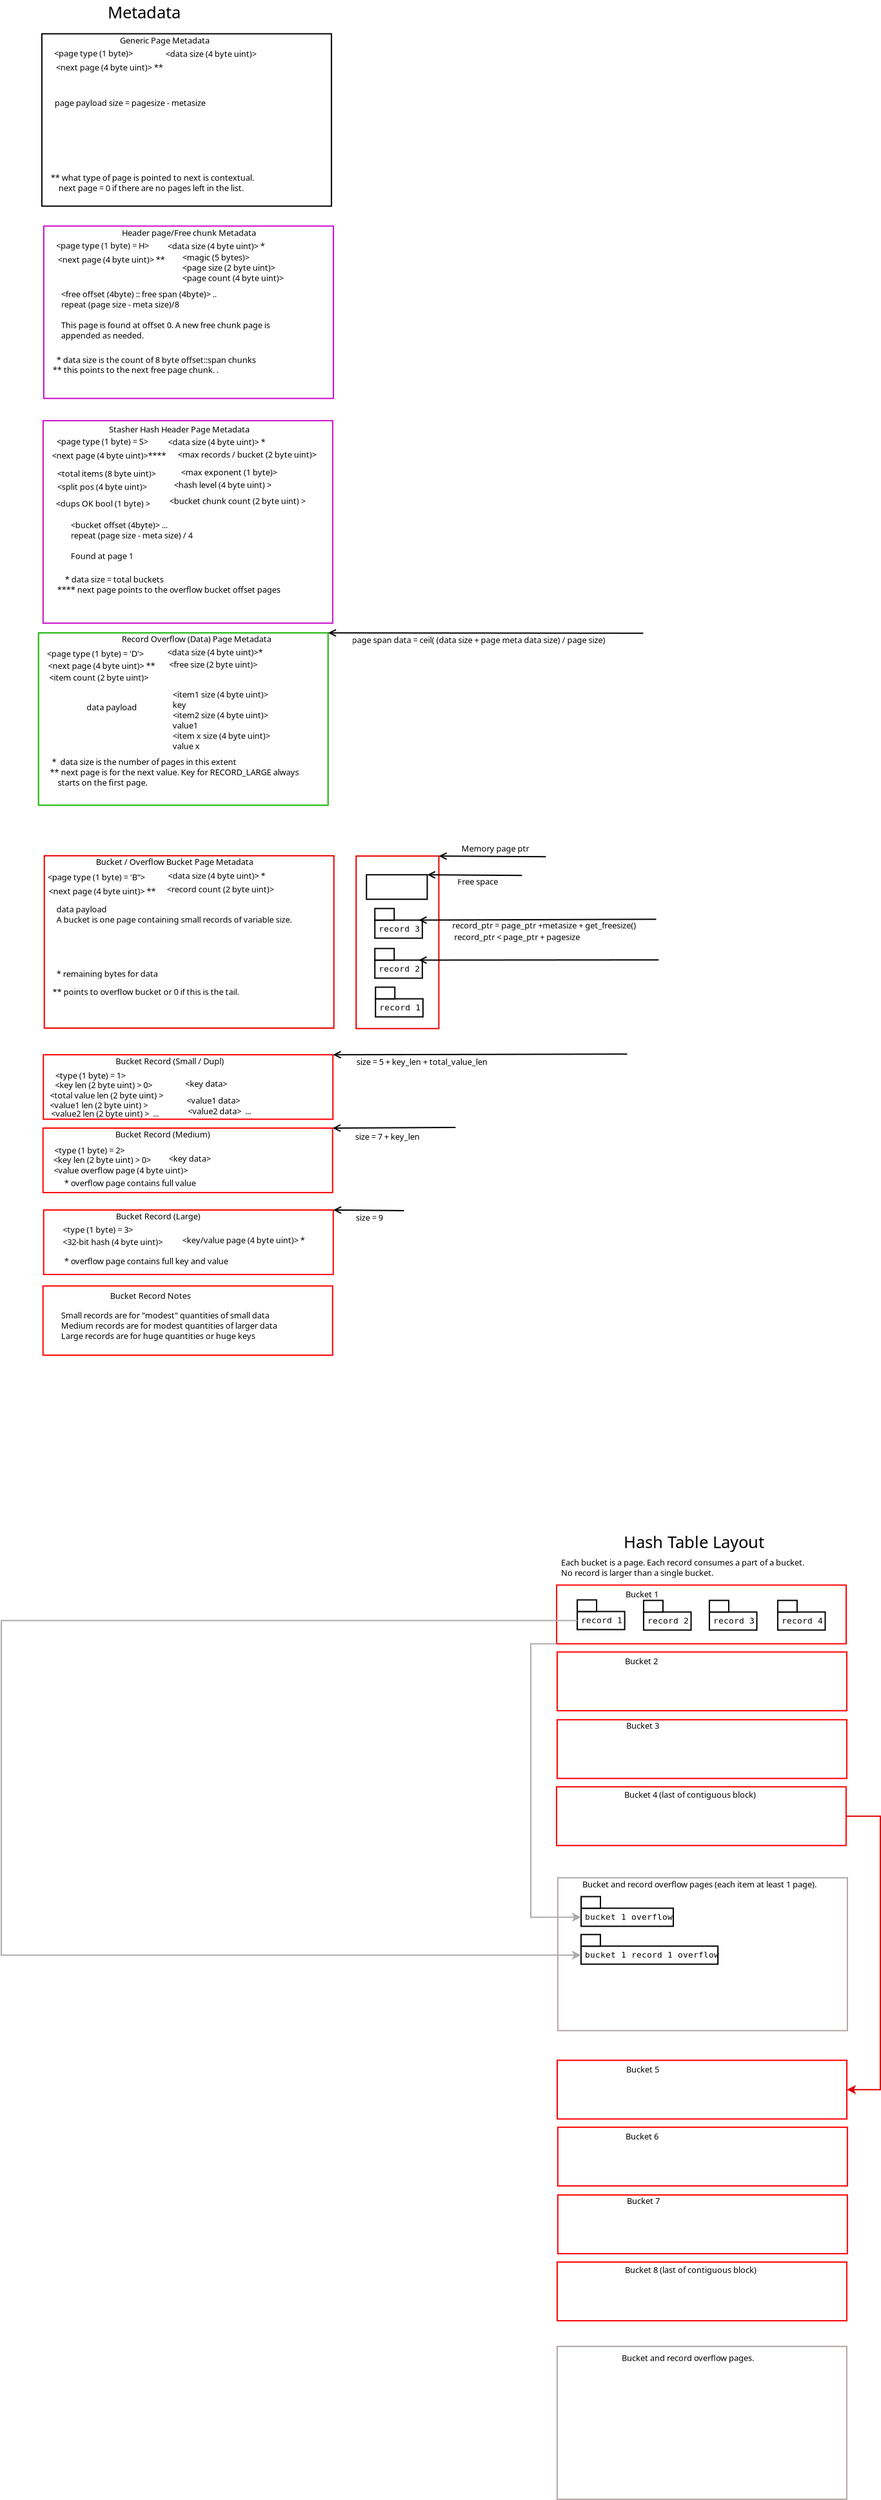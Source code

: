 <?xml version="1.0" encoding="UTF-8"?>
<dia:diagram xmlns:dia="http://www.lysator.liu.se/~alla/dia/">
  <dia:layer name="Background" visible="true">
    <dia:object type="Standard - Box" version="0" id="O0">
      <dia:attribute name="obj_pos">
        <dia:point val="47.4,6.65"/>
      </dia:attribute>
      <dia:attribute name="obj_bb">
        <dia:rectangle val="47.35,6.6;69.9,11.25"/>
      </dia:attribute>
      <dia:attribute name="elem_corner">
        <dia:point val="47.4,6.65"/>
      </dia:attribute>
      <dia:attribute name="elem_width">
        <dia:real val="22.45"/>
      </dia:attribute>
      <dia:attribute name="elem_height">
        <dia:real val="4.55"/>
      </dia:attribute>
      <dia:attribute name="border_color">
        <dia:color val="#ff0000"/>
      </dia:attribute>
      <dia:attribute name="show_background">
        <dia:boolean val="true"/>
      </dia:attribute>
    </dia:object>
    <dia:object type="Standard - Box" version="0" id="O1">
      <dia:attribute name="obj_pos">
        <dia:point val="47.495,29.34"/>
      </dia:attribute>
      <dia:attribute name="obj_bb">
        <dia:rectangle val="47.445,29.29;69.995,41.24"/>
      </dia:attribute>
      <dia:attribute name="elem_corner">
        <dia:point val="47.495,29.34"/>
      </dia:attribute>
      <dia:attribute name="elem_width">
        <dia:real val="22.45"/>
      </dia:attribute>
      <dia:attribute name="elem_height">
        <dia:real val="11.85"/>
      </dia:attribute>
      <dia:attribute name="border_color">
        <dia:color val="#b3a5a5"/>
      </dia:attribute>
      <dia:attribute name="show_background">
        <dia:boolean val="true"/>
      </dia:attribute>
    </dia:object>
    <dia:object type="Standard - Text" version="0" id="O2">
      <dia:attribute name="obj_pos">
        <dia:point val="52.75,7.6"/>
      </dia:attribute>
      <dia:attribute name="obj_bb">
        <dia:rectangle val="52.75,7;55.5,7.95"/>
      </dia:attribute>
      <dia:attribute name="text">
        <dia:composite type="text">
          <dia:attribute name="string">
            <dia:string>#Bucket 1#</dia:string>
          </dia:attribute>
          <dia:attribute name="font">
            <dia:font family="sans" style="0" name="Helvetica"/>
          </dia:attribute>
          <dia:attribute name="height">
            <dia:real val="0.8"/>
          </dia:attribute>
          <dia:attribute name="pos">
            <dia:point val="52.75,7.6"/>
          </dia:attribute>
          <dia:attribute name="color">
            <dia:color val="#000000"/>
          </dia:attribute>
          <dia:attribute name="alignment">
            <dia:enum val="0"/>
          </dia:attribute>
        </dia:composite>
      </dia:attribute>
    </dia:object>
    <dia:object type="Standard - Text" version="0" id="O3">
      <dia:attribute name="obj_pos">
        <dia:point val="49.395,30.09"/>
      </dia:attribute>
      <dia:attribute name="obj_bb">
        <dia:rectangle val="49.395,29.49;69.095,30.44"/>
      </dia:attribute>
      <dia:attribute name="text">
        <dia:composite type="text">
          <dia:attribute name="string">
            <dia:string>#Bucket and record overflow pages (each item at least 1 page).#</dia:string>
          </dia:attribute>
          <dia:attribute name="font">
            <dia:font family="sans" style="0" name="Helvetica"/>
          </dia:attribute>
          <dia:attribute name="height">
            <dia:real val="0.8"/>
          </dia:attribute>
          <dia:attribute name="pos">
            <dia:point val="49.395,30.09"/>
          </dia:attribute>
          <dia:attribute name="color">
            <dia:color val="#000000"/>
          </dia:attribute>
          <dia:attribute name="alignment">
            <dia:enum val="0"/>
          </dia:attribute>
        </dia:composite>
      </dia:attribute>
    </dia:object>
    <dia:object type="Standard - Box" version="0" id="O4">
      <dia:attribute name="obj_pos">
        <dia:point val="47.445,11.84"/>
      </dia:attribute>
      <dia:attribute name="obj_bb">
        <dia:rectangle val="47.395,11.79;69.945,16.44"/>
      </dia:attribute>
      <dia:attribute name="elem_corner">
        <dia:point val="47.445,11.84"/>
      </dia:attribute>
      <dia:attribute name="elem_width">
        <dia:real val="22.45"/>
      </dia:attribute>
      <dia:attribute name="elem_height">
        <dia:real val="4.55"/>
      </dia:attribute>
      <dia:attribute name="border_color">
        <dia:color val="#ff0000"/>
      </dia:attribute>
      <dia:attribute name="show_background">
        <dia:boolean val="true"/>
      </dia:attribute>
    </dia:object>
    <dia:object type="Standard - Box" version="0" id="O5">
      <dia:attribute name="obj_pos">
        <dia:point val="47.445,17.09"/>
      </dia:attribute>
      <dia:attribute name="obj_bb">
        <dia:rectangle val="47.395,17.04;69.945,21.69"/>
      </dia:attribute>
      <dia:attribute name="elem_corner">
        <dia:point val="47.445,17.09"/>
      </dia:attribute>
      <dia:attribute name="elem_width">
        <dia:real val="22.45"/>
      </dia:attribute>
      <dia:attribute name="elem_height">
        <dia:real val="4.55"/>
      </dia:attribute>
      <dia:attribute name="border_color">
        <dia:color val="#ff0000"/>
      </dia:attribute>
      <dia:attribute name="show_background">
        <dia:boolean val="true"/>
      </dia:attribute>
    </dia:object>
    <dia:object type="Standard - Box" version="0" id="O6">
      <dia:attribute name="obj_pos">
        <dia:point val="47.395,22.29"/>
      </dia:attribute>
      <dia:attribute name="obj_bb">
        <dia:rectangle val="47.345,22.24;69.895,26.89"/>
      </dia:attribute>
      <dia:attribute name="elem_corner">
        <dia:point val="47.395,22.29"/>
      </dia:attribute>
      <dia:attribute name="elem_width">
        <dia:real val="22.45"/>
      </dia:attribute>
      <dia:attribute name="elem_height">
        <dia:real val="4.55"/>
      </dia:attribute>
      <dia:attribute name="border_color">
        <dia:color val="#ff0000"/>
      </dia:attribute>
      <dia:attribute name="show_background">
        <dia:boolean val="true"/>
      </dia:attribute>
    </dia:object>
    <dia:object type="Standard - Text" version="0" id="O7">
      <dia:attribute name="obj_pos">
        <dia:point val="52.645,23.14"/>
      </dia:attribute>
      <dia:attribute name="obj_bb">
        <dia:rectangle val="52.645,22.54;63.595,23.49"/>
      </dia:attribute>
      <dia:attribute name="text">
        <dia:composite type="text">
          <dia:attribute name="string">
            <dia:string>#Bucket 4 (last of contiguous block)#</dia:string>
          </dia:attribute>
          <dia:attribute name="font">
            <dia:font family="sans" style="0" name="Helvetica"/>
          </dia:attribute>
          <dia:attribute name="height">
            <dia:real val="0.8"/>
          </dia:attribute>
          <dia:attribute name="pos">
            <dia:point val="52.645,23.14"/>
          </dia:attribute>
          <dia:attribute name="color">
            <dia:color val="#000000"/>
          </dia:attribute>
          <dia:attribute name="alignment">
            <dia:enum val="0"/>
          </dia:attribute>
        </dia:composite>
      </dia:attribute>
    </dia:object>
    <dia:object type="Standard - Text" version="0" id="O8">
      <dia:attribute name="obj_pos">
        <dia:point val="52.695,12.79"/>
      </dia:attribute>
      <dia:attribute name="obj_bb">
        <dia:rectangle val="52.695,12.19;55.445,13.14"/>
      </dia:attribute>
      <dia:attribute name="text">
        <dia:composite type="text">
          <dia:attribute name="string">
            <dia:string>#Bucket 2#</dia:string>
          </dia:attribute>
          <dia:attribute name="font">
            <dia:font family="sans" style="0" name="Helvetica"/>
          </dia:attribute>
          <dia:attribute name="height">
            <dia:real val="0.8"/>
          </dia:attribute>
          <dia:attribute name="pos">
            <dia:point val="52.695,12.79"/>
          </dia:attribute>
          <dia:attribute name="color">
            <dia:color val="#000000"/>
          </dia:attribute>
          <dia:attribute name="alignment">
            <dia:enum val="0"/>
          </dia:attribute>
        </dia:composite>
      </dia:attribute>
    </dia:object>
    <dia:object type="Standard - Text" version="0" id="O9">
      <dia:attribute name="obj_pos">
        <dia:point val="52.795,17.79"/>
      </dia:attribute>
      <dia:attribute name="obj_bb">
        <dia:rectangle val="52.795,17.19;55.545,18.14"/>
      </dia:attribute>
      <dia:attribute name="text">
        <dia:composite type="text">
          <dia:attribute name="string">
            <dia:string>#Bucket 3#</dia:string>
          </dia:attribute>
          <dia:attribute name="font">
            <dia:font family="sans" style="0" name="Helvetica"/>
          </dia:attribute>
          <dia:attribute name="height">
            <dia:real val="0.8"/>
          </dia:attribute>
          <dia:attribute name="pos">
            <dia:point val="52.795,17.79"/>
          </dia:attribute>
          <dia:attribute name="color">
            <dia:color val="#000000"/>
          </dia:attribute>
          <dia:attribute name="alignment">
            <dia:enum val="0"/>
          </dia:attribute>
        </dia:composite>
      </dia:attribute>
    </dia:object>
    <dia:object type="Standard - Box" version="0" id="O10">
      <dia:attribute name="obj_pos">
        <dia:point val="47.45,43.49"/>
      </dia:attribute>
      <dia:attribute name="obj_bb">
        <dia:rectangle val="47.4,43.44;69.95,48.09"/>
      </dia:attribute>
      <dia:attribute name="elem_corner">
        <dia:point val="47.45,43.49"/>
      </dia:attribute>
      <dia:attribute name="elem_width">
        <dia:real val="22.45"/>
      </dia:attribute>
      <dia:attribute name="elem_height">
        <dia:real val="4.55"/>
      </dia:attribute>
      <dia:attribute name="border_color">
        <dia:color val="#ff0000"/>
      </dia:attribute>
      <dia:attribute name="show_background">
        <dia:boolean val="true"/>
      </dia:attribute>
    </dia:object>
    <dia:object type="Standard - Text" version="0" id="O11">
      <dia:attribute name="obj_pos">
        <dia:point val="52.8,44.44"/>
      </dia:attribute>
      <dia:attribute name="obj_bb">
        <dia:rectangle val="52.8,43.84;55.55,44.79"/>
      </dia:attribute>
      <dia:attribute name="text">
        <dia:composite type="text">
          <dia:attribute name="string">
            <dia:string>#Bucket 5#</dia:string>
          </dia:attribute>
          <dia:attribute name="font">
            <dia:font family="sans" style="0" name="Helvetica"/>
          </dia:attribute>
          <dia:attribute name="height">
            <dia:real val="0.8"/>
          </dia:attribute>
          <dia:attribute name="pos">
            <dia:point val="52.8,44.44"/>
          </dia:attribute>
          <dia:attribute name="color">
            <dia:color val="#000000"/>
          </dia:attribute>
          <dia:attribute name="alignment">
            <dia:enum val="0"/>
          </dia:attribute>
        </dia:composite>
      </dia:attribute>
    </dia:object>
    <dia:object type="Standard - Box" version="0" id="O12">
      <dia:attribute name="obj_pos">
        <dia:point val="47.495,48.68"/>
      </dia:attribute>
      <dia:attribute name="obj_bb">
        <dia:rectangle val="47.445,48.63;69.995,53.28"/>
      </dia:attribute>
      <dia:attribute name="elem_corner">
        <dia:point val="47.495,48.68"/>
      </dia:attribute>
      <dia:attribute name="elem_width">
        <dia:real val="22.45"/>
      </dia:attribute>
      <dia:attribute name="elem_height">
        <dia:real val="4.55"/>
      </dia:attribute>
      <dia:attribute name="border_color">
        <dia:color val="#ff0000"/>
      </dia:attribute>
      <dia:attribute name="show_background">
        <dia:boolean val="true"/>
      </dia:attribute>
    </dia:object>
    <dia:object type="Standard - Box" version="0" id="O13">
      <dia:attribute name="obj_pos">
        <dia:point val="47.495,53.93"/>
      </dia:attribute>
      <dia:attribute name="obj_bb">
        <dia:rectangle val="47.445,53.88;69.995,58.53"/>
      </dia:attribute>
      <dia:attribute name="elem_corner">
        <dia:point val="47.495,53.93"/>
      </dia:attribute>
      <dia:attribute name="elem_width">
        <dia:real val="22.45"/>
      </dia:attribute>
      <dia:attribute name="elem_height">
        <dia:real val="4.55"/>
      </dia:attribute>
      <dia:attribute name="border_color">
        <dia:color val="#ff0000"/>
      </dia:attribute>
      <dia:attribute name="show_background">
        <dia:boolean val="true"/>
      </dia:attribute>
    </dia:object>
    <dia:object type="Standard - Box" version="0" id="O14">
      <dia:attribute name="obj_pos">
        <dia:point val="47.445,59.13"/>
      </dia:attribute>
      <dia:attribute name="obj_bb">
        <dia:rectangle val="47.395,59.08;69.945,63.73"/>
      </dia:attribute>
      <dia:attribute name="elem_corner">
        <dia:point val="47.445,59.13"/>
      </dia:attribute>
      <dia:attribute name="elem_width">
        <dia:real val="22.45"/>
      </dia:attribute>
      <dia:attribute name="elem_height">
        <dia:real val="4.55"/>
      </dia:attribute>
      <dia:attribute name="border_color">
        <dia:color val="#ff0000"/>
      </dia:attribute>
      <dia:attribute name="show_background">
        <dia:boolean val="true"/>
      </dia:attribute>
    </dia:object>
    <dia:object type="Standard - Text" version="0" id="O15">
      <dia:attribute name="obj_pos">
        <dia:point val="52.695,59.98"/>
      </dia:attribute>
      <dia:attribute name="obj_bb">
        <dia:rectangle val="52.695,59.38;63.645,60.33"/>
      </dia:attribute>
      <dia:attribute name="text">
        <dia:composite type="text">
          <dia:attribute name="string">
            <dia:string>#Bucket 8 (last of contiguous block)#</dia:string>
          </dia:attribute>
          <dia:attribute name="font">
            <dia:font family="sans" style="0" name="Helvetica"/>
          </dia:attribute>
          <dia:attribute name="height">
            <dia:real val="0.8"/>
          </dia:attribute>
          <dia:attribute name="pos">
            <dia:point val="52.695,59.98"/>
          </dia:attribute>
          <dia:attribute name="color">
            <dia:color val="#000000"/>
          </dia:attribute>
          <dia:attribute name="alignment">
            <dia:enum val="0"/>
          </dia:attribute>
        </dia:composite>
      </dia:attribute>
    </dia:object>
    <dia:object type="Standard - Text" version="0" id="O16">
      <dia:attribute name="obj_pos">
        <dia:point val="52.745,49.63"/>
      </dia:attribute>
      <dia:attribute name="obj_bb">
        <dia:rectangle val="52.745,49.03;55.495,49.98"/>
      </dia:attribute>
      <dia:attribute name="text">
        <dia:composite type="text">
          <dia:attribute name="string">
            <dia:string>#Bucket 6#</dia:string>
          </dia:attribute>
          <dia:attribute name="font">
            <dia:font family="sans" style="0" name="Helvetica"/>
          </dia:attribute>
          <dia:attribute name="height">
            <dia:real val="0.8"/>
          </dia:attribute>
          <dia:attribute name="pos">
            <dia:point val="52.745,49.63"/>
          </dia:attribute>
          <dia:attribute name="color">
            <dia:color val="#000000"/>
          </dia:attribute>
          <dia:attribute name="alignment">
            <dia:enum val="0"/>
          </dia:attribute>
        </dia:composite>
      </dia:attribute>
    </dia:object>
    <dia:object type="Standard - Text" version="0" id="O17">
      <dia:attribute name="obj_pos">
        <dia:point val="52.845,54.63"/>
      </dia:attribute>
      <dia:attribute name="obj_bb">
        <dia:rectangle val="52.845,54.03;55.595,54.98"/>
      </dia:attribute>
      <dia:attribute name="text">
        <dia:composite type="text">
          <dia:attribute name="string">
            <dia:string>#Bucket 7#</dia:string>
          </dia:attribute>
          <dia:attribute name="font">
            <dia:font family="sans" style="0" name="Helvetica"/>
          </dia:attribute>
          <dia:attribute name="height">
            <dia:real val="0.8"/>
          </dia:attribute>
          <dia:attribute name="pos">
            <dia:point val="52.845,54.63"/>
          </dia:attribute>
          <dia:attribute name="color">
            <dia:color val="#000000"/>
          </dia:attribute>
          <dia:attribute name="alignment">
            <dia:enum val="0"/>
          </dia:attribute>
        </dia:composite>
      </dia:attribute>
    </dia:object>
    <dia:object type="Standard - ZigZagLine" version="0" id="O18">
      <dia:attribute name="obj_pos">
        <dia:point val="69.845,24.565"/>
      </dia:attribute>
      <dia:attribute name="obj_bb">
        <dia:rectangle val="69.795,24.515;72.55,46.265"/>
      </dia:attribute>
      <dia:attribute name="orth_points">
        <dia:point val="69.845,24.565"/>
        <dia:point val="72.5,24.565"/>
        <dia:point val="72.5,45.765"/>
        <dia:point val="69.9,45.765"/>
      </dia:attribute>
      <dia:attribute name="orth_orient">
        <dia:enum val="0"/>
        <dia:enum val="1"/>
        <dia:enum val="0"/>
      </dia:attribute>
      <dia:attribute name="autorouting">
        <dia:boolean val="false"/>
      </dia:attribute>
      <dia:attribute name="line_color">
        <dia:color val="#de0000"/>
      </dia:attribute>
      <dia:attribute name="end_arrow">
        <dia:enum val="22"/>
      </dia:attribute>
      <dia:attribute name="end_arrow_length">
        <dia:real val="0.5"/>
      </dia:attribute>
      <dia:attribute name="end_arrow_width">
        <dia:real val="0.5"/>
      </dia:attribute>
      <dia:connections>
        <dia:connection handle="0" to="O6" connection="4"/>
        <dia:connection handle="1" to="O10" connection="4"/>
      </dia:connections>
    </dia:object>
    <dia:object type="UML - SmallPackage" version="0" id="O19">
      <dia:attribute name="obj_pos">
        <dia:point val="49,8.7"/>
      </dia:attribute>
      <dia:attribute name="obj_bb">
        <dia:rectangle val="48.95,7.75;52.45,10.15"/>
      </dia:attribute>
      <dia:attribute name="elem_corner">
        <dia:point val="49,8.7"/>
      </dia:attribute>
      <dia:attribute name="elem_width">
        <dia:real val="3.4"/>
      </dia:attribute>
      <dia:attribute name="elem_height">
        <dia:real val="1.4"/>
      </dia:attribute>
      <dia:attribute name="line_colour">
        <dia:color val="#000000"/>
      </dia:attribute>
      <dia:attribute name="fill_colour">
        <dia:color val="#ffffff"/>
      </dia:attribute>
      <dia:attribute name="stereotype">
        <dia:string>##</dia:string>
      </dia:attribute>
      <dia:attribute name="text">
        <dia:composite type="text">
          <dia:attribute name="string">
            <dia:string>#record 1#</dia:string>
          </dia:attribute>
          <dia:attribute name="font">
            <dia:font family="monospace" style="0" name="Courier"/>
          </dia:attribute>
          <dia:attribute name="height">
            <dia:real val="0.8"/>
          </dia:attribute>
          <dia:attribute name="pos">
            <dia:point val="49.3,9.6"/>
          </dia:attribute>
          <dia:attribute name="color">
            <dia:color val="#000000"/>
          </dia:attribute>
          <dia:attribute name="alignment">
            <dia:enum val="0"/>
          </dia:attribute>
        </dia:composite>
      </dia:attribute>
    </dia:object>
    <dia:object type="UML - SmallPackage" version="0" id="O20">
      <dia:attribute name="obj_pos">
        <dia:point val="54.145,8.74"/>
      </dia:attribute>
      <dia:attribute name="obj_bb">
        <dia:rectangle val="54.095,7.79;57.595,10.19"/>
      </dia:attribute>
      <dia:attribute name="elem_corner">
        <dia:point val="54.145,8.74"/>
      </dia:attribute>
      <dia:attribute name="elem_width">
        <dia:real val="3.4"/>
      </dia:attribute>
      <dia:attribute name="elem_height">
        <dia:real val="1.4"/>
      </dia:attribute>
      <dia:attribute name="line_colour">
        <dia:color val="#000000"/>
      </dia:attribute>
      <dia:attribute name="fill_colour">
        <dia:color val="#ffffff"/>
      </dia:attribute>
      <dia:attribute name="stereotype">
        <dia:string>##</dia:string>
      </dia:attribute>
      <dia:attribute name="text">
        <dia:composite type="text">
          <dia:attribute name="string">
            <dia:string>#record 2#</dia:string>
          </dia:attribute>
          <dia:attribute name="font">
            <dia:font family="monospace" style="0" name="Courier"/>
          </dia:attribute>
          <dia:attribute name="height">
            <dia:real val="0.8"/>
          </dia:attribute>
          <dia:attribute name="pos">
            <dia:point val="54.445,9.64"/>
          </dia:attribute>
          <dia:attribute name="color">
            <dia:color val="#000000"/>
          </dia:attribute>
          <dia:attribute name="alignment">
            <dia:enum val="0"/>
          </dia:attribute>
        </dia:composite>
      </dia:attribute>
    </dia:object>
    <dia:object type="UML - SmallPackage" version="0" id="O21">
      <dia:attribute name="obj_pos">
        <dia:point val="59.245,8.74"/>
      </dia:attribute>
      <dia:attribute name="obj_bb">
        <dia:rectangle val="59.195,7.79;62.695,10.19"/>
      </dia:attribute>
      <dia:attribute name="elem_corner">
        <dia:point val="59.245,8.74"/>
      </dia:attribute>
      <dia:attribute name="elem_width">
        <dia:real val="3.4"/>
      </dia:attribute>
      <dia:attribute name="elem_height">
        <dia:real val="1.4"/>
      </dia:attribute>
      <dia:attribute name="line_colour">
        <dia:color val="#000000"/>
      </dia:attribute>
      <dia:attribute name="fill_colour">
        <dia:color val="#ffffff"/>
      </dia:attribute>
      <dia:attribute name="stereotype">
        <dia:string>##</dia:string>
      </dia:attribute>
      <dia:attribute name="text">
        <dia:composite type="text">
          <dia:attribute name="string">
            <dia:string>#record 3#</dia:string>
          </dia:attribute>
          <dia:attribute name="font">
            <dia:font family="monospace" style="0" name="Courier"/>
          </dia:attribute>
          <dia:attribute name="height">
            <dia:real val="0.8"/>
          </dia:attribute>
          <dia:attribute name="pos">
            <dia:point val="59.545,9.64"/>
          </dia:attribute>
          <dia:attribute name="color">
            <dia:color val="#000000"/>
          </dia:attribute>
          <dia:attribute name="alignment">
            <dia:enum val="0"/>
          </dia:attribute>
        </dia:composite>
      </dia:attribute>
    </dia:object>
    <dia:object type="UML - SmallPackage" version="0" id="O22">
      <dia:attribute name="obj_pos">
        <dia:point val="64.545,8.74"/>
      </dia:attribute>
      <dia:attribute name="obj_bb">
        <dia:rectangle val="64.495,7.79;67.995,10.19"/>
      </dia:attribute>
      <dia:attribute name="elem_corner">
        <dia:point val="64.545,8.74"/>
      </dia:attribute>
      <dia:attribute name="elem_width">
        <dia:real val="3.4"/>
      </dia:attribute>
      <dia:attribute name="elem_height">
        <dia:real val="1.4"/>
      </dia:attribute>
      <dia:attribute name="line_colour">
        <dia:color val="#000000"/>
      </dia:attribute>
      <dia:attribute name="fill_colour">
        <dia:color val="#ffffff"/>
      </dia:attribute>
      <dia:attribute name="stereotype">
        <dia:string>##</dia:string>
      </dia:attribute>
      <dia:attribute name="text">
        <dia:composite type="text">
          <dia:attribute name="string">
            <dia:string>#record 4#</dia:string>
          </dia:attribute>
          <dia:attribute name="font">
            <dia:font family="monospace" style="0" name="Courier"/>
          </dia:attribute>
          <dia:attribute name="height">
            <dia:real val="0.8"/>
          </dia:attribute>
          <dia:attribute name="pos">
            <dia:point val="64.845,9.64"/>
          </dia:attribute>
          <dia:attribute name="color">
            <dia:color val="#000000"/>
          </dia:attribute>
          <dia:attribute name="alignment">
            <dia:enum val="0"/>
          </dia:attribute>
        </dia:composite>
      </dia:attribute>
    </dia:object>
    <dia:object type="UML - SmallPackage" version="0" id="O23">
      <dia:attribute name="obj_pos">
        <dia:point val="49.3,31.7"/>
      </dia:attribute>
      <dia:attribute name="obj_bb">
        <dia:rectangle val="49.25,30.75;55.9,33.15"/>
      </dia:attribute>
      <dia:attribute name="elem_corner">
        <dia:point val="49.3,31.7"/>
      </dia:attribute>
      <dia:attribute name="elem_width">
        <dia:real val="6.55"/>
      </dia:attribute>
      <dia:attribute name="elem_height">
        <dia:real val="1.4"/>
      </dia:attribute>
      <dia:attribute name="line_colour">
        <dia:color val="#000000"/>
      </dia:attribute>
      <dia:attribute name="fill_colour">
        <dia:color val="#ffffff"/>
      </dia:attribute>
      <dia:attribute name="stereotype">
        <dia:string>##</dia:string>
      </dia:attribute>
      <dia:attribute name="text">
        <dia:composite type="text">
          <dia:attribute name="string">
            <dia:string>#bucket 1 overflow#</dia:string>
          </dia:attribute>
          <dia:attribute name="font">
            <dia:font family="monospace" style="0" name="Courier"/>
          </dia:attribute>
          <dia:attribute name="height">
            <dia:real val="0.8"/>
          </dia:attribute>
          <dia:attribute name="pos">
            <dia:point val="49.6,32.6"/>
          </dia:attribute>
          <dia:attribute name="color">
            <dia:color val="#000000"/>
          </dia:attribute>
          <dia:attribute name="alignment">
            <dia:enum val="0"/>
          </dia:attribute>
        </dia:composite>
      </dia:attribute>
    </dia:object>
    <dia:object type="Standard - ZigZagLine" version="0" id="O24">
      <dia:attribute name="obj_pos">
        <dia:point val="47.4,11.2"/>
      </dia:attribute>
      <dia:attribute name="obj_bb">
        <dia:rectangle val="45.35,11.15;49.35,32.9"/>
      </dia:attribute>
      <dia:attribute name="orth_points">
        <dia:point val="47.4,11.2"/>
        <dia:point val="45.4,11.2"/>
        <dia:point val="45.4,32.4"/>
        <dia:point val="49.3,32.4"/>
      </dia:attribute>
      <dia:attribute name="orth_orient">
        <dia:enum val="0"/>
        <dia:enum val="1"/>
        <dia:enum val="0"/>
      </dia:attribute>
      <dia:attribute name="autorouting">
        <dia:boolean val="false"/>
      </dia:attribute>
      <dia:attribute name="line_color">
        <dia:color val="#adabab"/>
      </dia:attribute>
      <dia:attribute name="end_arrow">
        <dia:enum val="22"/>
      </dia:attribute>
      <dia:attribute name="end_arrow_length">
        <dia:real val="0.5"/>
      </dia:attribute>
      <dia:attribute name="end_arrow_width">
        <dia:real val="0.5"/>
      </dia:attribute>
      <dia:connections>
        <dia:connection handle="0" to="O0" connection="5"/>
        <dia:connection handle="1" to="O23" connection="3"/>
      </dia:connections>
    </dia:object>
    <dia:object type="UML - SmallPackage" version="0" id="O25">
      <dia:attribute name="obj_pos">
        <dia:point val="49.295,34.64"/>
      </dia:attribute>
      <dia:attribute name="obj_bb">
        <dia:rectangle val="49.245,33.69;59.045,36.09"/>
      </dia:attribute>
      <dia:attribute name="elem_corner">
        <dia:point val="49.295,34.64"/>
      </dia:attribute>
      <dia:attribute name="elem_width">
        <dia:real val="9.7"/>
      </dia:attribute>
      <dia:attribute name="elem_height">
        <dia:real val="1.4"/>
      </dia:attribute>
      <dia:attribute name="line_colour">
        <dia:color val="#000000"/>
      </dia:attribute>
      <dia:attribute name="fill_colour">
        <dia:color val="#ffffff"/>
      </dia:attribute>
      <dia:attribute name="stereotype">
        <dia:string>##</dia:string>
      </dia:attribute>
      <dia:attribute name="text">
        <dia:composite type="text">
          <dia:attribute name="string">
            <dia:string>#bucket 1 record 1 overflow#</dia:string>
          </dia:attribute>
          <dia:attribute name="font">
            <dia:font family="monospace" style="0" name="Courier"/>
          </dia:attribute>
          <dia:attribute name="height">
            <dia:real val="0.8"/>
          </dia:attribute>
          <dia:attribute name="pos">
            <dia:point val="49.595,35.54"/>
          </dia:attribute>
          <dia:attribute name="color">
            <dia:color val="#000000"/>
          </dia:attribute>
          <dia:attribute name="alignment">
            <dia:enum val="0"/>
          </dia:attribute>
        </dia:composite>
      </dia:attribute>
    </dia:object>
    <dia:object type="Standard - ZigZagLine" version="0" id="O26">
      <dia:attribute name="obj_pos">
        <dia:point val="49,9.4"/>
      </dia:attribute>
      <dia:attribute name="obj_bb">
        <dia:rectangle val="4.3,9.35;49.345,35.84"/>
      </dia:attribute>
      <dia:attribute name="orth_points">
        <dia:point val="49,9.4"/>
        <dia:point val="4.35,9.4"/>
        <dia:point val="4.35,35.34"/>
        <dia:point val="49.295,35.34"/>
      </dia:attribute>
      <dia:attribute name="orth_orient">
        <dia:enum val="0"/>
        <dia:enum val="1"/>
        <dia:enum val="0"/>
      </dia:attribute>
      <dia:attribute name="autorouting">
        <dia:boolean val="false"/>
      </dia:attribute>
      <dia:attribute name="line_color">
        <dia:color val="#adabab"/>
      </dia:attribute>
      <dia:attribute name="end_arrow">
        <dia:enum val="22"/>
      </dia:attribute>
      <dia:attribute name="end_arrow_length">
        <dia:real val="0.5"/>
      </dia:attribute>
      <dia:attribute name="end_arrow_width">
        <dia:real val="0.5"/>
      </dia:attribute>
      <dia:connections>
        <dia:connection handle="0" to="O19" connection="3"/>
        <dia:connection handle="1" to="O25" connection="3"/>
      </dia:connections>
    </dia:object>
    <dia:object type="Standard - Box" version="0" id="O27">
      <dia:attribute name="obj_pos">
        <dia:point val="47.445,65.67"/>
      </dia:attribute>
      <dia:attribute name="obj_bb">
        <dia:rectangle val="47.395,65.62;69.945,77.57"/>
      </dia:attribute>
      <dia:attribute name="elem_corner">
        <dia:point val="47.445,65.67"/>
      </dia:attribute>
      <dia:attribute name="elem_width">
        <dia:real val="22.45"/>
      </dia:attribute>
      <dia:attribute name="elem_height">
        <dia:real val="11.85"/>
      </dia:attribute>
      <dia:attribute name="border_color">
        <dia:color val="#b3a5a5"/>
      </dia:attribute>
      <dia:attribute name="show_background">
        <dia:boolean val="true"/>
      </dia:attribute>
    </dia:object>
    <dia:object type="Standard - Text" version="0" id="O28">
      <dia:attribute name="obj_pos">
        <dia:point val="52.445,66.806"/>
      </dia:attribute>
      <dia:attribute name="obj_bb">
        <dia:rectangle val="52.445,66.206;63.345,67.156"/>
      </dia:attribute>
      <dia:attribute name="text">
        <dia:composite type="text">
          <dia:attribute name="string">
            <dia:string>#Bucket and record overflow pages.#</dia:string>
          </dia:attribute>
          <dia:attribute name="font">
            <dia:font family="sans" style="0" name="Helvetica"/>
          </dia:attribute>
          <dia:attribute name="height">
            <dia:real val="0.8"/>
          </dia:attribute>
          <dia:attribute name="pos">
            <dia:point val="52.445,66.806"/>
          </dia:attribute>
          <dia:attribute name="color">
            <dia:color val="#000000"/>
          </dia:attribute>
          <dia:attribute name="alignment">
            <dia:enum val="0"/>
          </dia:attribute>
        </dia:composite>
      </dia:attribute>
    </dia:object>
    <dia:object type="Standard - Text" version="0" id="O29">
      <dia:attribute name="obj_pos">
        <dia:point val="47.745,5.14"/>
      </dia:attribute>
      <dia:attribute name="obj_bb">
        <dia:rectangle val="47.745,4.54;68.595,6.29"/>
      </dia:attribute>
      <dia:attribute name="text">
        <dia:composite type="text">
          <dia:attribute name="string">
            <dia:string>#Each bucket is a page. Each record consumes a part of a bucket. 
No record is larger than a single bucket.#</dia:string>
          </dia:attribute>
          <dia:attribute name="font">
            <dia:font family="sans" style="0" name="Helvetica"/>
          </dia:attribute>
          <dia:attribute name="height">
            <dia:real val="0.8"/>
          </dia:attribute>
          <dia:attribute name="pos">
            <dia:point val="47.745,5.14"/>
          </dia:attribute>
          <dia:attribute name="color">
            <dia:color val="#000000"/>
          </dia:attribute>
          <dia:attribute name="alignment">
            <dia:enum val="0"/>
          </dia:attribute>
        </dia:composite>
      </dia:attribute>
    </dia:object>
    <dia:object type="Standard - Text" version="0" id="O30">
      <dia:attribute name="obj_pos">
        <dia:point val="52.595,3.79"/>
      </dia:attribute>
      <dia:attribute name="obj_bb">
        <dia:rectangle val="52.595,2.69;63.095,4.59"/>
      </dia:attribute>
      <dia:attribute name="text">
        <dia:composite type="text">
          <dia:attribute name="string">
            <dia:string>#Hash Table Layout#</dia:string>
          </dia:attribute>
          <dia:attribute name="font">
            <dia:font family="sans" style="0" name="Helvetica"/>
          </dia:attribute>
          <dia:attribute name="height">
            <dia:real val="1.6"/>
          </dia:attribute>
          <dia:attribute name="pos">
            <dia:point val="52.595,3.79"/>
          </dia:attribute>
          <dia:attribute name="color">
            <dia:color val="#000000"/>
          </dia:attribute>
          <dia:attribute name="alignment">
            <dia:enum val="0"/>
          </dia:attribute>
        </dia:composite>
      </dia:attribute>
    </dia:object>
    <dia:object type="Standard - Box" version="0" id="O31">
      <dia:attribute name="obj_pos">
        <dia:point val="7.495,-113.605"/>
      </dia:attribute>
      <dia:attribute name="obj_bb">
        <dia:rectangle val="7.445,-113.655;29.995,-100.195"/>
      </dia:attribute>
      <dia:attribute name="elem_corner">
        <dia:point val="7.495,-113.605"/>
      </dia:attribute>
      <dia:attribute name="elem_width">
        <dia:real val="22.45"/>
      </dia:attribute>
      <dia:attribute name="elem_height">
        <dia:real val="13.36"/>
      </dia:attribute>
      <dia:attribute name="border_color">
        <dia:color val="#050000"/>
      </dia:attribute>
      <dia:attribute name="show_background">
        <dia:boolean val="true"/>
      </dia:attribute>
    </dia:object>
    <dia:object type="Standard - Text" version="0" id="O32">
      <dia:attribute name="obj_pos">
        <dia:point val="13.55,-112.845"/>
      </dia:attribute>
      <dia:attribute name="obj_bb">
        <dia:rectangle val="13.55,-113.445;20.9,-112.495"/>
      </dia:attribute>
      <dia:attribute name="text">
        <dia:composite type="text">
          <dia:attribute name="string">
            <dia:string>#Generic Page Metadata#</dia:string>
          </dia:attribute>
          <dia:attribute name="font">
            <dia:font family="sans" style="0" name="Helvetica"/>
          </dia:attribute>
          <dia:attribute name="height">
            <dia:real val="0.8"/>
          </dia:attribute>
          <dia:attribute name="pos">
            <dia:point val="13.55,-112.845"/>
          </dia:attribute>
          <dia:attribute name="color">
            <dia:color val="#000000"/>
          </dia:attribute>
          <dia:attribute name="alignment">
            <dia:enum val="0"/>
          </dia:attribute>
        </dia:composite>
      </dia:attribute>
    </dia:object>
    <dia:object type="Standard - Text" version="0" id="O33">
      <dia:attribute name="obj_pos">
        <dia:point val="12.595,-114.805"/>
      </dia:attribute>
      <dia:attribute name="obj_bb">
        <dia:rectangle val="12.595,-115.905;18.045,-114.005"/>
      </dia:attribute>
      <dia:attribute name="text">
        <dia:composite type="text">
          <dia:attribute name="string">
            <dia:string>#Metadata#</dia:string>
          </dia:attribute>
          <dia:attribute name="font">
            <dia:font family="sans" style="0" name="Helvetica"/>
          </dia:attribute>
          <dia:attribute name="height">
            <dia:real val="1.6"/>
          </dia:attribute>
          <dia:attribute name="pos">
            <dia:point val="12.595,-114.805"/>
          </dia:attribute>
          <dia:attribute name="color">
            <dia:color val="#000000"/>
          </dia:attribute>
          <dia:attribute name="alignment">
            <dia:enum val="0"/>
          </dia:attribute>
        </dia:composite>
      </dia:attribute>
    </dia:object>
    <dia:object type="Standard - Text" version="0" id="O34">
      <dia:attribute name="obj_pos">
        <dia:point val="8.445,-111.855"/>
      </dia:attribute>
      <dia:attribute name="obj_bb">
        <dia:rectangle val="8.445,-112.455;15.245,-111.505"/>
      </dia:attribute>
      <dia:attribute name="text">
        <dia:composite type="text">
          <dia:attribute name="string">
            <dia:string>#&lt;page type (1 byte)&gt;#</dia:string>
          </dia:attribute>
          <dia:attribute name="font">
            <dia:font family="sans" style="0" name="Helvetica"/>
          </dia:attribute>
          <dia:attribute name="height">
            <dia:real val="0.8"/>
          </dia:attribute>
          <dia:attribute name="pos">
            <dia:point val="8.445,-111.855"/>
          </dia:attribute>
          <dia:attribute name="color">
            <dia:color val="#000000"/>
          </dia:attribute>
          <dia:attribute name="alignment">
            <dia:enum val="0"/>
          </dia:attribute>
        </dia:composite>
      </dia:attribute>
    </dia:object>
    <dia:object type="Standard - Text" version="0" id="O35">
      <dia:attribute name="obj_pos">
        <dia:point val="8.585,-110.765"/>
      </dia:attribute>
      <dia:attribute name="obj_bb">
        <dia:rectangle val="8.585,-111.365;17.585,-110.415"/>
      </dia:attribute>
      <dia:attribute name="text">
        <dia:composite type="text">
          <dia:attribute name="string">
            <dia:string>#&lt;next page (4 byte uint)&gt; **#</dia:string>
          </dia:attribute>
          <dia:attribute name="font">
            <dia:font family="sans" style="0" name="Helvetica"/>
          </dia:attribute>
          <dia:attribute name="height">
            <dia:real val="0.8"/>
          </dia:attribute>
          <dia:attribute name="pos">
            <dia:point val="8.585,-110.765"/>
          </dia:attribute>
          <dia:attribute name="color">
            <dia:color val="#000000"/>
          </dia:attribute>
          <dia:attribute name="alignment">
            <dia:enum val="0"/>
          </dia:attribute>
        </dia:composite>
      </dia:attribute>
    </dia:object>
    <dia:object type="Standard - Text" version="0" id="O36">
      <dia:attribute name="obj_pos">
        <dia:point val="17.085,-111.815"/>
      </dia:attribute>
      <dia:attribute name="obj_bb">
        <dia:rectangle val="17.085,-112.415;24.935,-111.465"/>
      </dia:attribute>
      <dia:attribute name="text">
        <dia:composite type="text">
          <dia:attribute name="string">
            <dia:string>#&lt;data size (4 byte uint)&gt;#</dia:string>
          </dia:attribute>
          <dia:attribute name="font">
            <dia:font family="sans" style="0" name="Helvetica"/>
          </dia:attribute>
          <dia:attribute name="height">
            <dia:real val="0.8"/>
          </dia:attribute>
          <dia:attribute name="pos">
            <dia:point val="17.085,-111.815"/>
          </dia:attribute>
          <dia:attribute name="color">
            <dia:color val="#000000"/>
          </dia:attribute>
          <dia:attribute name="alignment">
            <dia:enum val="0"/>
          </dia:attribute>
        </dia:composite>
      </dia:attribute>
    </dia:object>
    <dia:object type="Standard - Text" version="0" id="O37">
      <dia:attribute name="obj_pos">
        <dia:point val="8.185,-102.215"/>
      </dia:attribute>
      <dia:attribute name="obj_bb">
        <dia:rectangle val="8.185,-102.815;24.935,-101.065"/>
      </dia:attribute>
      <dia:attribute name="text">
        <dia:composite type="text">
          <dia:attribute name="string">
            <dia:string>#** what type of page is pointed to next is contextual. 
    next page = 0 if there are no pages left in the list.#</dia:string>
          </dia:attribute>
          <dia:attribute name="font">
            <dia:font family="sans" style="0" name="Helvetica"/>
          </dia:attribute>
          <dia:attribute name="height">
            <dia:real val="0.8"/>
          </dia:attribute>
          <dia:attribute name="pos">
            <dia:point val="8.185,-102.215"/>
          </dia:attribute>
          <dia:attribute name="color">
            <dia:color val="#000000"/>
          </dia:attribute>
          <dia:attribute name="alignment">
            <dia:enum val="0"/>
          </dia:attribute>
        </dia:composite>
      </dia:attribute>
    </dia:object>
    <dia:object type="Standard - Text" version="0" id="O38">
      <dia:attribute name="obj_pos">
        <dia:point val="8.485,-108.015"/>
      </dia:attribute>
      <dia:attribute name="obj_bb">
        <dia:rectangle val="8.485,-108.615;21.085,-107.665"/>
      </dia:attribute>
      <dia:attribute name="text">
        <dia:composite type="text">
          <dia:attribute name="string">
            <dia:string>#page payload size = pagesize - metasize#</dia:string>
          </dia:attribute>
          <dia:attribute name="font">
            <dia:font family="sans" style="0" name="Helvetica"/>
          </dia:attribute>
          <dia:attribute name="height">
            <dia:real val="0.8"/>
          </dia:attribute>
          <dia:attribute name="pos">
            <dia:point val="8.485,-108.015"/>
          </dia:attribute>
          <dia:attribute name="color">
            <dia:color val="#000000"/>
          </dia:attribute>
          <dia:attribute name="alignment">
            <dia:enum val="0"/>
          </dia:attribute>
        </dia:composite>
      </dia:attribute>
    </dia:object>
    <dia:object type="Standard - Box" version="0" id="O39">
      <dia:attribute name="obj_pos">
        <dia:point val="7.685,-49.888"/>
      </dia:attribute>
      <dia:attribute name="obj_bb">
        <dia:rectangle val="7.635,-49.938;30.185,-36.478"/>
      </dia:attribute>
      <dia:attribute name="elem_corner">
        <dia:point val="7.685,-49.888"/>
      </dia:attribute>
      <dia:attribute name="elem_width">
        <dia:real val="22.45"/>
      </dia:attribute>
      <dia:attribute name="elem_height">
        <dia:real val="13.36"/>
      </dia:attribute>
      <dia:attribute name="border_color">
        <dia:color val="#e70000"/>
      </dia:attribute>
      <dia:attribute name="show_background">
        <dia:boolean val="true"/>
      </dia:attribute>
    </dia:object>
    <dia:object type="Standard - Text" version="0" id="O40">
      <dia:attribute name="obj_pos">
        <dia:point val="11.69,-49.178"/>
      </dia:attribute>
      <dia:attribute name="obj_bb">
        <dia:rectangle val="11.69,-49.778;24.34,-48.828"/>
      </dia:attribute>
      <dia:attribute name="text">
        <dia:composite type="text">
          <dia:attribute name="string">
            <dia:string>#Bucket / Overflow Bucket Page Metadata#</dia:string>
          </dia:attribute>
          <dia:attribute name="font">
            <dia:font family="sans" style="0" name="Helvetica"/>
          </dia:attribute>
          <dia:attribute name="height">
            <dia:real val="0.8"/>
          </dia:attribute>
          <dia:attribute name="pos">
            <dia:point val="11.69,-49.178"/>
          </dia:attribute>
          <dia:attribute name="color">
            <dia:color val="#000000"/>
          </dia:attribute>
          <dia:attribute name="alignment">
            <dia:enum val="0"/>
          </dia:attribute>
        </dia:composite>
      </dia:attribute>
    </dia:object>
    <dia:object type="Standard - Text" version="0" id="O41">
      <dia:attribute name="obj_pos">
        <dia:point val="7.935,-47.988"/>
      </dia:attribute>
      <dia:attribute name="obj_bb">
        <dia:rectangle val="7.935,-48.588;16.435,-47.638"/>
      </dia:attribute>
      <dia:attribute name="text">
        <dia:composite type="text">
          <dia:attribute name="string">
            <dia:string>#&lt;page type (1 byte) = 'B"&gt;#</dia:string>
          </dia:attribute>
          <dia:attribute name="font">
            <dia:font family="sans" style="0" name="Helvetica"/>
          </dia:attribute>
          <dia:attribute name="height">
            <dia:real val="0.8"/>
          </dia:attribute>
          <dia:attribute name="pos">
            <dia:point val="7.935,-47.988"/>
          </dia:attribute>
          <dia:attribute name="color">
            <dia:color val="#000000"/>
          </dia:attribute>
          <dia:attribute name="alignment">
            <dia:enum val="0"/>
          </dia:attribute>
        </dia:composite>
      </dia:attribute>
    </dia:object>
    <dia:object type="Standard - Text" version="0" id="O42">
      <dia:attribute name="obj_pos">
        <dia:point val="8.025,-46.898"/>
      </dia:attribute>
      <dia:attribute name="obj_bb">
        <dia:rectangle val="8.025,-47.498;17.025,-46.548"/>
      </dia:attribute>
      <dia:attribute name="text">
        <dia:composite type="text">
          <dia:attribute name="string">
            <dia:string>#&lt;next page (4 byte uint)&gt; **#</dia:string>
          </dia:attribute>
          <dia:attribute name="font">
            <dia:font family="sans" style="0" name="Helvetica"/>
          </dia:attribute>
          <dia:attribute name="height">
            <dia:real val="0.8"/>
          </dia:attribute>
          <dia:attribute name="pos">
            <dia:point val="8.025,-46.898"/>
          </dia:attribute>
          <dia:attribute name="color">
            <dia:color val="#000000"/>
          </dia:attribute>
          <dia:attribute name="alignment">
            <dia:enum val="0"/>
          </dia:attribute>
        </dia:composite>
      </dia:attribute>
    </dia:object>
    <dia:object type="Standard - Text" version="0" id="O43">
      <dia:attribute name="obj_pos">
        <dia:point val="17.275,-48.098"/>
      </dia:attribute>
      <dia:attribute name="obj_bb">
        <dia:rectangle val="17.275,-48.698;25.625,-47.748"/>
      </dia:attribute>
      <dia:attribute name="text">
        <dia:composite type="text">
          <dia:attribute name="string">
            <dia:string>#&lt;data size (4 byte uint)&gt; *#</dia:string>
          </dia:attribute>
          <dia:attribute name="font">
            <dia:font family="sans" style="0" name="Helvetica"/>
          </dia:attribute>
          <dia:attribute name="height">
            <dia:real val="0.8"/>
          </dia:attribute>
          <dia:attribute name="pos">
            <dia:point val="17.275,-48.098"/>
          </dia:attribute>
          <dia:attribute name="color">
            <dia:color val="#000000"/>
          </dia:attribute>
          <dia:attribute name="alignment">
            <dia:enum val="0"/>
          </dia:attribute>
        </dia:composite>
      </dia:attribute>
    </dia:object>
    <dia:object type="Standard - Text" version="0" id="O44">
      <dia:attribute name="obj_pos">
        <dia:point val="8.325,-39.098"/>
      </dia:attribute>
      <dia:attribute name="obj_bb">
        <dia:rectangle val="8.325,-39.698;23.675,-38.748"/>
      </dia:attribute>
      <dia:attribute name="text">
        <dia:composite type="text">
          <dia:attribute name="string">
            <dia:string>#** points to overflow bucket or 0 if this is the tail.#</dia:string>
          </dia:attribute>
          <dia:attribute name="font">
            <dia:font family="sans" style="0" name="Helvetica"/>
          </dia:attribute>
          <dia:attribute name="height">
            <dia:real val="0.8"/>
          </dia:attribute>
          <dia:attribute name="pos">
            <dia:point val="8.325,-39.098"/>
          </dia:attribute>
          <dia:attribute name="color">
            <dia:color val="#000000"/>
          </dia:attribute>
          <dia:attribute name="alignment">
            <dia:enum val="0"/>
          </dia:attribute>
        </dia:composite>
      </dia:attribute>
    </dia:object>
    <dia:object type="Standard - Text" version="0" id="O45">
      <dia:attribute name="obj_pos">
        <dia:point val="8.625,-45.498"/>
      </dia:attribute>
      <dia:attribute name="obj_bb">
        <dia:rectangle val="8.625,-46.098;28.175,-44.348"/>
      </dia:attribute>
      <dia:attribute name="text">
        <dia:composite type="text">
          <dia:attribute name="string">
            <dia:string>#data payload 
A bucket is one page containing small records of variable size.#</dia:string>
          </dia:attribute>
          <dia:attribute name="font">
            <dia:font family="sans" style="0" name="Helvetica"/>
          </dia:attribute>
          <dia:attribute name="height">
            <dia:real val="0.8"/>
          </dia:attribute>
          <dia:attribute name="pos">
            <dia:point val="8.625,-45.498"/>
          </dia:attribute>
          <dia:attribute name="color">
            <dia:color val="#000000"/>
          </dia:attribute>
          <dia:attribute name="alignment">
            <dia:enum val="0"/>
          </dia:attribute>
        </dia:composite>
      </dia:attribute>
    </dia:object>
    <dia:object type="Standard - Text" version="0" id="O46">
      <dia:attribute name="obj_pos">
        <dia:point val="8.485,-40.501"/>
      </dia:attribute>
      <dia:attribute name="obj_bb">
        <dia:rectangle val="8.485,-41.101;17.285,-40.151"/>
      </dia:attribute>
      <dia:attribute name="text">
        <dia:composite type="text">
          <dia:attribute name="string">
            <dia:string># * remaining bytes for data  #</dia:string>
          </dia:attribute>
          <dia:attribute name="font">
            <dia:font family="sans" style="0" name="Helvetica"/>
          </dia:attribute>
          <dia:attribute name="height">
            <dia:real val="0.8"/>
          </dia:attribute>
          <dia:attribute name="pos">
            <dia:point val="8.485,-40.501"/>
          </dia:attribute>
          <dia:attribute name="color">
            <dia:color val="#000000"/>
          </dia:attribute>
          <dia:attribute name="alignment">
            <dia:enum val="0"/>
          </dia:attribute>
        </dia:composite>
      </dia:attribute>
    </dia:object>
    <dia:object type="Standard - Box" version="0" id="O47">
      <dia:attribute name="obj_pos">
        <dia:point val="7.235,-67.163"/>
      </dia:attribute>
      <dia:attribute name="obj_bb">
        <dia:rectangle val="7.185,-67.213;29.735,-53.753"/>
      </dia:attribute>
      <dia:attribute name="elem_corner">
        <dia:point val="7.235,-67.163"/>
      </dia:attribute>
      <dia:attribute name="elem_width">
        <dia:real val="22.45"/>
      </dia:attribute>
      <dia:attribute name="elem_height">
        <dia:real val="13.36"/>
      </dia:attribute>
      <dia:attribute name="border_color">
        <dia:color val="#14b400"/>
      </dia:attribute>
      <dia:attribute name="show_background">
        <dia:boolean val="true"/>
      </dia:attribute>
    </dia:object>
    <dia:object type="Standard - Text" version="0" id="O48">
      <dia:attribute name="obj_pos">
        <dia:point val="13.69,-66.453"/>
      </dia:attribute>
      <dia:attribute name="obj_bb">
        <dia:rectangle val="13.69,-67.053;25.79,-66.103"/>
      </dia:attribute>
      <dia:attribute name="text">
        <dia:composite type="text">
          <dia:attribute name="string">
            <dia:string>#Record Overflow (Data) Page Metadata#</dia:string>
          </dia:attribute>
          <dia:attribute name="font">
            <dia:font family="sans" style="0" name="Helvetica"/>
          </dia:attribute>
          <dia:attribute name="height">
            <dia:real val="0.8"/>
          </dia:attribute>
          <dia:attribute name="pos">
            <dia:point val="13.69,-66.453"/>
          </dia:attribute>
          <dia:attribute name="color">
            <dia:color val="#000000"/>
          </dia:attribute>
          <dia:attribute name="alignment">
            <dia:enum val="0"/>
          </dia:attribute>
        </dia:composite>
      </dia:attribute>
    </dia:object>
    <dia:object type="Standard - Text" version="0" id="O49">
      <dia:attribute name="obj_pos">
        <dia:point val="7.885,-65.313"/>
      </dia:attribute>
      <dia:attribute name="obj_bb">
        <dia:rectangle val="7.885,-65.913;16.335,-64.963"/>
      </dia:attribute>
      <dia:attribute name="text">
        <dia:composite type="text">
          <dia:attribute name="string">
            <dia:string>#&lt;page type (1 byte) = 'D'&gt;#</dia:string>
          </dia:attribute>
          <dia:attribute name="font">
            <dia:font family="sans" style="0" name="Helvetica"/>
          </dia:attribute>
          <dia:attribute name="height">
            <dia:real val="0.8"/>
          </dia:attribute>
          <dia:attribute name="pos">
            <dia:point val="7.885,-65.313"/>
          </dia:attribute>
          <dia:attribute name="color">
            <dia:color val="#000000"/>
          </dia:attribute>
          <dia:attribute name="alignment">
            <dia:enum val="0"/>
          </dia:attribute>
        </dia:composite>
      </dia:attribute>
    </dia:object>
    <dia:object type="Standard - Text" version="0" id="O50">
      <dia:attribute name="obj_pos">
        <dia:point val="7.975,-64.373"/>
      </dia:attribute>
      <dia:attribute name="obj_bb">
        <dia:rectangle val="7.975,-64.973;16.975,-64.023"/>
      </dia:attribute>
      <dia:attribute name="text">
        <dia:composite type="text">
          <dia:attribute name="string">
            <dia:string>#&lt;next page (4 byte uint)&gt; **#</dia:string>
          </dia:attribute>
          <dia:attribute name="font">
            <dia:font family="sans" style="0" name="Helvetica"/>
          </dia:attribute>
          <dia:attribute name="height">
            <dia:real val="0.8"/>
          </dia:attribute>
          <dia:attribute name="pos">
            <dia:point val="7.975,-64.373"/>
          </dia:attribute>
          <dia:attribute name="color">
            <dia:color val="#000000"/>
          </dia:attribute>
          <dia:attribute name="alignment">
            <dia:enum val="0"/>
          </dia:attribute>
        </dia:composite>
      </dia:attribute>
    </dia:object>
    <dia:object type="Standard - Text" version="0" id="O51">
      <dia:attribute name="obj_pos">
        <dia:point val="17.225,-65.423"/>
      </dia:attribute>
      <dia:attribute name="obj_bb">
        <dia:rectangle val="17.225,-66.023;25.575,-65.073"/>
      </dia:attribute>
      <dia:attribute name="text">
        <dia:composite type="text">
          <dia:attribute name="string">
            <dia:string>#&lt;data size (4 byte uint)&gt;* #</dia:string>
          </dia:attribute>
          <dia:attribute name="font">
            <dia:font family="sans" style="0" name="Helvetica"/>
          </dia:attribute>
          <dia:attribute name="height">
            <dia:real val="0.8"/>
          </dia:attribute>
          <dia:attribute name="pos">
            <dia:point val="17.225,-65.423"/>
          </dia:attribute>
          <dia:attribute name="color">
            <dia:color val="#000000"/>
          </dia:attribute>
          <dia:attribute name="alignment">
            <dia:enum val="0"/>
          </dia:attribute>
        </dia:composite>
      </dia:attribute>
    </dia:object>
    <dia:object type="Standard - Text" version="0" id="O52">
      <dia:attribute name="obj_pos">
        <dia:point val="8.125,-56.923"/>
      </dia:attribute>
      <dia:attribute name="obj_bb">
        <dia:rectangle val="8.125,-57.523;28.125,-54.973"/>
      </dia:attribute>
      <dia:attribute name="text">
        <dia:composite type="text">
          <dia:attribute name="string">
            <dia:string># *  data size is the number of pages in this extent
** next page is for the next value. Key for RECORD_LARGE always
    starts on the first page.#</dia:string>
          </dia:attribute>
          <dia:attribute name="font">
            <dia:font family="sans" style="0" name="Helvetica"/>
          </dia:attribute>
          <dia:attribute name="height">
            <dia:real val="0.8"/>
          </dia:attribute>
          <dia:attribute name="pos">
            <dia:point val="8.125,-56.923"/>
          </dia:attribute>
          <dia:attribute name="color">
            <dia:color val="#000000"/>
          </dia:attribute>
          <dia:attribute name="alignment">
            <dia:enum val="0"/>
          </dia:attribute>
        </dia:composite>
      </dia:attribute>
    </dia:object>
    <dia:object type="Standard - Text" version="0" id="O53">
      <dia:attribute name="obj_pos">
        <dia:point val="31.525,-66.373"/>
      </dia:attribute>
      <dia:attribute name="obj_bb">
        <dia:rectangle val="31.525,-66.973;53.325,-66.023"/>
      </dia:attribute>
      <dia:attribute name="text">
        <dia:composite type="text">
          <dia:attribute name="string">
            <dia:string>#page span data = ceil( (data size + page meta data size) / page size)#</dia:string>
          </dia:attribute>
          <dia:attribute name="font">
            <dia:font family="sans" style="0" name="Helvetica"/>
          </dia:attribute>
          <dia:attribute name="height">
            <dia:real val="0.8"/>
          </dia:attribute>
          <dia:attribute name="pos">
            <dia:point val="31.525,-66.373"/>
          </dia:attribute>
          <dia:attribute name="color">
            <dia:color val="#000000"/>
          </dia:attribute>
          <dia:attribute name="alignment">
            <dia:enum val="0"/>
          </dia:attribute>
        </dia:composite>
      </dia:attribute>
    </dia:object>
    <dia:object type="Standard - Box" version="0" id="O54">
      <dia:attribute name="obj_pos">
        <dia:point val="7.635,-22.426"/>
      </dia:attribute>
      <dia:attribute name="obj_bb">
        <dia:rectangle val="7.585,-22.476;30.135,-17.378"/>
      </dia:attribute>
      <dia:attribute name="elem_corner">
        <dia:point val="7.635,-22.426"/>
      </dia:attribute>
      <dia:attribute name="elem_width">
        <dia:real val="22.45"/>
      </dia:attribute>
      <dia:attribute name="elem_height">
        <dia:real val="4.999"/>
      </dia:attribute>
      <dia:attribute name="border_color">
        <dia:color val="#ff0000"/>
      </dia:attribute>
      <dia:attribute name="show_background">
        <dia:boolean val="true"/>
      </dia:attribute>
    </dia:object>
    <dia:object type="Standard - Text" version="0" id="O55">
      <dia:attribute name="obj_pos">
        <dia:point val="13.235,-21.695"/>
      </dia:attribute>
      <dia:attribute name="obj_bb">
        <dia:rectangle val="13.235,-22.295;20.185,-21.345"/>
      </dia:attribute>
      <dia:attribute name="text">
        <dia:composite type="text">
          <dia:attribute name="string">
            <dia:string>#Bucket Record (Large)#</dia:string>
          </dia:attribute>
          <dia:attribute name="font">
            <dia:font family="sans" style="0" name="Helvetica"/>
          </dia:attribute>
          <dia:attribute name="height">
            <dia:real val="0.8"/>
          </dia:attribute>
          <dia:attribute name="pos">
            <dia:point val="13.235,-21.695"/>
          </dia:attribute>
          <dia:attribute name="color">
            <dia:color val="#000000"/>
          </dia:attribute>
          <dia:attribute name="alignment">
            <dia:enum val="0"/>
          </dia:attribute>
        </dia:composite>
      </dia:attribute>
    </dia:object>
    <dia:object type="Standard - Text" version="0" id="O56">
      <dia:attribute name="obj_pos">
        <dia:point val="18.385,-19.845"/>
      </dia:attribute>
      <dia:attribute name="obj_bb">
        <dia:rectangle val="18.385,-20.445;28.635,-19.495"/>
      </dia:attribute>
      <dia:attribute name="text">
        <dia:composite type="text">
          <dia:attribute name="string">
            <dia:string>#&lt;key/value page (4 byte uint)&gt; *#</dia:string>
          </dia:attribute>
          <dia:attribute name="font">
            <dia:font family="sans" style="0" name="Helvetica"/>
          </dia:attribute>
          <dia:attribute name="height">
            <dia:real val="0.8"/>
          </dia:attribute>
          <dia:attribute name="pos">
            <dia:point val="18.385,-19.845"/>
          </dia:attribute>
          <dia:attribute name="color">
            <dia:color val="#000000"/>
          </dia:attribute>
          <dia:attribute name="alignment">
            <dia:enum val="0"/>
          </dia:attribute>
        </dia:composite>
      </dia:attribute>
    </dia:object>
    <dia:object type="Standard - Text" version="0" id="O57">
      <dia:attribute name="obj_pos">
        <dia:point val="9.235,-18.226"/>
      </dia:attribute>
      <dia:attribute name="obj_bb">
        <dia:rectangle val="9.235,-18.826;22.585,-17.876"/>
      </dia:attribute>
      <dia:attribute name="text">
        <dia:composite type="text">
          <dia:attribute name="string">
            <dia:string>#* overflow page contains full key and value#</dia:string>
          </dia:attribute>
          <dia:attribute name="font">
            <dia:font family="sans" style="0" name="Helvetica"/>
          </dia:attribute>
          <dia:attribute name="height">
            <dia:real val="0.8"/>
          </dia:attribute>
          <dia:attribute name="pos">
            <dia:point val="9.235,-18.226"/>
          </dia:attribute>
          <dia:attribute name="color">
            <dia:color val="#000000"/>
          </dia:attribute>
          <dia:attribute name="alignment">
            <dia:enum val="0"/>
          </dia:attribute>
        </dia:composite>
      </dia:attribute>
    </dia:object>
    <dia:object type="Standard - Box" version="0" id="O58">
      <dia:attribute name="obj_pos">
        <dia:point val="7.585,-28.776"/>
      </dia:attribute>
      <dia:attribute name="obj_bb">
        <dia:rectangle val="7.535,-28.826;30.085,-23.728"/>
      </dia:attribute>
      <dia:attribute name="elem_corner">
        <dia:point val="7.585,-28.776"/>
      </dia:attribute>
      <dia:attribute name="elem_width">
        <dia:real val="22.45"/>
      </dia:attribute>
      <dia:attribute name="elem_height">
        <dia:real val="4.999"/>
      </dia:attribute>
      <dia:attribute name="border_color">
        <dia:color val="#ff0000"/>
      </dia:attribute>
      <dia:attribute name="show_background">
        <dia:boolean val="true"/>
      </dia:attribute>
    </dia:object>
    <dia:object type="Standard - Text" version="0" id="O59">
      <dia:attribute name="obj_pos">
        <dia:point val="13.185,-28.045"/>
      </dia:attribute>
      <dia:attribute name="obj_bb">
        <dia:rectangle val="13.185,-28.645;20.785,-27.695"/>
      </dia:attribute>
      <dia:attribute name="text">
        <dia:composite type="text">
          <dia:attribute name="string">
            <dia:string>#Bucket Record (Medium)#</dia:string>
          </dia:attribute>
          <dia:attribute name="font">
            <dia:font family="sans" style="0" name="Helvetica"/>
          </dia:attribute>
          <dia:attribute name="height">
            <dia:real val="0.8"/>
          </dia:attribute>
          <dia:attribute name="pos">
            <dia:point val="13.185,-28.045"/>
          </dia:attribute>
          <dia:attribute name="color">
            <dia:color val="#000000"/>
          </dia:attribute>
          <dia:attribute name="alignment">
            <dia:enum val="0"/>
          </dia:attribute>
        </dia:composite>
      </dia:attribute>
    </dia:object>
    <dia:object type="Standard - Text" version="0" id="O60">
      <dia:attribute name="obj_pos">
        <dia:point val="9.235,-24.276"/>
      </dia:attribute>
      <dia:attribute name="obj_bb">
        <dia:rectangle val="9.235,-24.876;19.935,-23.926"/>
      </dia:attribute>
      <dia:attribute name="text">
        <dia:composite type="text">
          <dia:attribute name="string">
            <dia:string>#* overflow page contains full value#</dia:string>
          </dia:attribute>
          <dia:attribute name="font">
            <dia:font family="sans" style="0" name="Helvetica"/>
          </dia:attribute>
          <dia:attribute name="height">
            <dia:real val="0.8"/>
          </dia:attribute>
          <dia:attribute name="pos">
            <dia:point val="9.235,-24.276"/>
          </dia:attribute>
          <dia:attribute name="color">
            <dia:color val="#000000"/>
          </dia:attribute>
          <dia:attribute name="alignment">
            <dia:enum val="0"/>
          </dia:attribute>
        </dia:composite>
      </dia:attribute>
    </dia:object>
    <dia:object type="Standard - Text" version="0" id="O61">
      <dia:attribute name="obj_pos">
        <dia:point val="8.385,-26.076"/>
      </dia:attribute>
      <dia:attribute name="obj_bb">
        <dia:rectangle val="8.385,-26.676;16.935,-25.726"/>
      </dia:attribute>
      <dia:attribute name="text">
        <dia:composite type="text">
          <dia:attribute name="string">
            <dia:string>#&lt;key len (2 byte uint) &gt; 0&gt;#</dia:string>
          </dia:attribute>
          <dia:attribute name="font">
            <dia:font family="sans" style="0" name="Helvetica"/>
          </dia:attribute>
          <dia:attribute name="height">
            <dia:real val="0.8"/>
          </dia:attribute>
          <dia:attribute name="pos">
            <dia:point val="8.385,-26.076"/>
          </dia:attribute>
          <dia:attribute name="color">
            <dia:color val="#000000"/>
          </dia:attribute>
          <dia:attribute name="alignment">
            <dia:enum val="0"/>
          </dia:attribute>
        </dia:composite>
      </dia:attribute>
    </dia:object>
    <dia:object type="Standard - Text" version="0" id="O62">
      <dia:attribute name="obj_pos">
        <dia:point val="17.335,-26.176"/>
      </dia:attribute>
      <dia:attribute name="obj_bb">
        <dia:rectangle val="17.335,-26.776;21.035,-25.826"/>
      </dia:attribute>
      <dia:attribute name="text">
        <dia:composite type="text">
          <dia:attribute name="string">
            <dia:string>#&lt;key data&gt;#</dia:string>
          </dia:attribute>
          <dia:attribute name="font">
            <dia:font family="sans" style="0" name="Helvetica"/>
          </dia:attribute>
          <dia:attribute name="height">
            <dia:real val="0.8"/>
          </dia:attribute>
          <dia:attribute name="pos">
            <dia:point val="17.335,-26.176"/>
          </dia:attribute>
          <dia:attribute name="color">
            <dia:color val="#000000"/>
          </dia:attribute>
          <dia:attribute name="alignment">
            <dia:enum val="0"/>
          </dia:attribute>
        </dia:composite>
      </dia:attribute>
    </dia:object>
    <dia:object type="Standard - Box" version="0" id="O63">
      <dia:attribute name="obj_pos">
        <dia:point val="7.585,-16.54"/>
      </dia:attribute>
      <dia:attribute name="obj_bb">
        <dia:rectangle val="7.535,-16.59;30.085,-11.12"/>
      </dia:attribute>
      <dia:attribute name="elem_corner">
        <dia:point val="7.585,-16.54"/>
      </dia:attribute>
      <dia:attribute name="elem_width">
        <dia:real val="22.45"/>
      </dia:attribute>
      <dia:attribute name="elem_height">
        <dia:real val="5.37"/>
      </dia:attribute>
      <dia:attribute name="border_color">
        <dia:color val="#ff0000"/>
      </dia:attribute>
      <dia:attribute name="show_background">
        <dia:boolean val="true"/>
      </dia:attribute>
    </dia:object>
    <dia:object type="Standard - Text" version="0" id="O64">
      <dia:attribute name="obj_pos">
        <dia:point val="12.785,-15.54"/>
      </dia:attribute>
      <dia:attribute name="obj_bb">
        <dia:rectangle val="12.785,-16.14;19.335,-15.19"/>
      </dia:attribute>
      <dia:attribute name="text">
        <dia:composite type="text">
          <dia:attribute name="string">
            <dia:string>#Bucket Record Notes#</dia:string>
          </dia:attribute>
          <dia:attribute name="font">
            <dia:font family="sans" style="0" name="Helvetica"/>
          </dia:attribute>
          <dia:attribute name="height">
            <dia:real val="0.8"/>
          </dia:attribute>
          <dia:attribute name="pos">
            <dia:point val="12.785,-15.54"/>
          </dia:attribute>
          <dia:attribute name="color">
            <dia:color val="#000000"/>
          </dia:attribute>
          <dia:attribute name="alignment">
            <dia:enum val="0"/>
          </dia:attribute>
        </dia:composite>
      </dia:attribute>
    </dia:object>
    <dia:object type="Standard - Text" version="0" id="O65">
      <dia:attribute name="obj_pos">
        <dia:point val="17.185,-47.05"/>
      </dia:attribute>
      <dia:attribute name="obj_bb">
        <dia:rectangle val="17.185,-47.65;26.485,-46.7"/>
      </dia:attribute>
      <dia:attribute name="text">
        <dia:composite type="text">
          <dia:attribute name="string">
            <dia:string>#&lt;record count (2 byte uint)&gt; #</dia:string>
          </dia:attribute>
          <dia:attribute name="font">
            <dia:font family="sans" style="0" name="Helvetica"/>
          </dia:attribute>
          <dia:attribute name="height">
            <dia:real val="0.8"/>
          </dia:attribute>
          <dia:attribute name="pos">
            <dia:point val="17.185,-47.05"/>
          </dia:attribute>
          <dia:attribute name="color">
            <dia:color val="#000000"/>
          </dia:attribute>
          <dia:attribute name="alignment">
            <dia:enum val="0"/>
          </dia:attribute>
        </dia:composite>
      </dia:attribute>
    </dia:object>
    <dia:object type="Standard - Box" version="0" id="O66">
      <dia:attribute name="obj_pos">
        <dia:point val="7.645,-98.7"/>
      </dia:attribute>
      <dia:attribute name="obj_bb">
        <dia:rectangle val="7.595,-98.75;30.145,-85.29"/>
      </dia:attribute>
      <dia:attribute name="elem_corner">
        <dia:point val="7.645,-98.7"/>
      </dia:attribute>
      <dia:attribute name="elem_width">
        <dia:real val="22.45"/>
      </dia:attribute>
      <dia:attribute name="elem_height">
        <dia:real val="13.36"/>
      </dia:attribute>
      <dia:attribute name="border_color">
        <dia:color val="#c90ecb"/>
      </dia:attribute>
      <dia:attribute name="show_background">
        <dia:boolean val="true"/>
      </dia:attribute>
    </dia:object>
    <dia:object type="Standard - Text" version="0" id="O67">
      <dia:attribute name="obj_pos">
        <dia:point val="13.7,-97.94"/>
      </dia:attribute>
      <dia:attribute name="obj_bb">
        <dia:rectangle val="13.7,-98.54;24.65,-97.59"/>
      </dia:attribute>
      <dia:attribute name="text">
        <dia:composite type="text">
          <dia:attribute name="string">
            <dia:string>#Header page/Free chunk Metadata#</dia:string>
          </dia:attribute>
          <dia:attribute name="font">
            <dia:font family="sans" style="0" name="Helvetica"/>
          </dia:attribute>
          <dia:attribute name="height">
            <dia:real val="0.8"/>
          </dia:attribute>
          <dia:attribute name="pos">
            <dia:point val="13.7,-97.94"/>
          </dia:attribute>
          <dia:attribute name="color">
            <dia:color val="#000000"/>
          </dia:attribute>
          <dia:attribute name="alignment">
            <dia:enum val="0"/>
          </dia:attribute>
        </dia:composite>
      </dia:attribute>
    </dia:object>
    <dia:object type="Standard - Text" version="0" id="O68">
      <dia:attribute name="obj_pos">
        <dia:point val="8.595,-96.95"/>
      </dia:attribute>
      <dia:attribute name="obj_bb">
        <dia:rectangle val="8.595,-97.55;16.745,-96.6"/>
      </dia:attribute>
      <dia:attribute name="text">
        <dia:composite type="text">
          <dia:attribute name="string">
            <dia:string>#&lt;page type (1 byte) = H&gt;#</dia:string>
          </dia:attribute>
          <dia:attribute name="font">
            <dia:font family="sans" style="0" name="Helvetica"/>
          </dia:attribute>
          <dia:attribute name="height">
            <dia:real val="0.8"/>
          </dia:attribute>
          <dia:attribute name="pos">
            <dia:point val="8.595,-96.95"/>
          </dia:attribute>
          <dia:attribute name="color">
            <dia:color val="#000000"/>
          </dia:attribute>
          <dia:attribute name="alignment">
            <dia:enum val="0"/>
          </dia:attribute>
        </dia:composite>
      </dia:attribute>
    </dia:object>
    <dia:object type="Standard - Text" version="0" id="O69">
      <dia:attribute name="obj_pos">
        <dia:point val="8.735,-95.86"/>
      </dia:attribute>
      <dia:attribute name="obj_bb">
        <dia:rectangle val="8.735,-96.46;17.735,-95.51"/>
      </dia:attribute>
      <dia:attribute name="text">
        <dia:composite type="text">
          <dia:attribute name="string">
            <dia:string>#&lt;next page (4 byte uint)&gt; **#</dia:string>
          </dia:attribute>
          <dia:attribute name="font">
            <dia:font family="sans" style="0" name="Helvetica"/>
          </dia:attribute>
          <dia:attribute name="height">
            <dia:real val="0.8"/>
          </dia:attribute>
          <dia:attribute name="pos">
            <dia:point val="8.735,-95.86"/>
          </dia:attribute>
          <dia:attribute name="color">
            <dia:color val="#000000"/>
          </dia:attribute>
          <dia:attribute name="alignment">
            <dia:enum val="0"/>
          </dia:attribute>
        </dia:composite>
      </dia:attribute>
    </dia:object>
    <dia:object type="Standard - Text" version="0" id="O70">
      <dia:attribute name="obj_pos">
        <dia:point val="17.235,-96.91"/>
      </dia:attribute>
      <dia:attribute name="obj_bb">
        <dia:rectangle val="17.235,-97.51;25.585,-96.56"/>
      </dia:attribute>
      <dia:attribute name="text">
        <dia:composite type="text">
          <dia:attribute name="string">
            <dia:string>#&lt;data size (4 byte uint)&gt; *#</dia:string>
          </dia:attribute>
          <dia:attribute name="font">
            <dia:font family="sans" style="0" name="Helvetica"/>
          </dia:attribute>
          <dia:attribute name="height">
            <dia:real val="0.8"/>
          </dia:attribute>
          <dia:attribute name="pos">
            <dia:point val="17.235,-96.91"/>
          </dia:attribute>
          <dia:attribute name="color">
            <dia:color val="#000000"/>
          </dia:attribute>
          <dia:attribute name="alignment">
            <dia:enum val="0"/>
          </dia:attribute>
        </dia:composite>
      </dia:attribute>
    </dia:object>
    <dia:object type="Standard - Text" version="0" id="O71">
      <dia:attribute name="obj_pos">
        <dia:point val="8.335,-87.31"/>
      </dia:attribute>
      <dia:attribute name="obj_bb">
        <dia:rectangle val="8.335,-87.91;22.035,-86.96"/>
      </dia:attribute>
      <dia:attribute name="text">
        <dia:composite type="text">
          <dia:attribute name="string">
            <dia:string>#** this points to the next free page chunk. .#</dia:string>
          </dia:attribute>
          <dia:attribute name="font">
            <dia:font family="sans" style="0" name="Helvetica"/>
          </dia:attribute>
          <dia:attribute name="height">
            <dia:real val="0.8"/>
          </dia:attribute>
          <dia:attribute name="pos">
            <dia:point val="8.335,-87.31"/>
          </dia:attribute>
          <dia:attribute name="color">
            <dia:color val="#000000"/>
          </dia:attribute>
          <dia:attribute name="alignment">
            <dia:enum val="0"/>
          </dia:attribute>
        </dia:composite>
      </dia:attribute>
    </dia:object>
    <dia:object type="Standard - Text" version="0" id="O72">
      <dia:attribute name="obj_pos">
        <dia:point val="8.64,-88.09"/>
      </dia:attribute>
      <dia:attribute name="obj_bb">
        <dia:rectangle val="8.64,-88.69;25.24,-87.74"/>
      </dia:attribute>
      <dia:attribute name="text">
        <dia:composite type="text">
          <dia:attribute name="string">
            <dia:string>#* data size is the count of 8 byte offset::span chunks#</dia:string>
          </dia:attribute>
          <dia:attribute name="font">
            <dia:font family="sans" style="0" name="Helvetica"/>
          </dia:attribute>
          <dia:attribute name="height">
            <dia:real val="0.8"/>
          </dia:attribute>
          <dia:attribute name="pos">
            <dia:point val="8.64,-88.09"/>
          </dia:attribute>
          <dia:attribute name="color">
            <dia:color val="#000000"/>
          </dia:attribute>
          <dia:attribute name="alignment">
            <dia:enum val="0"/>
          </dia:attribute>
        </dia:composite>
      </dia:attribute>
    </dia:object>
    <dia:object type="Standard - Text" version="0" id="O73">
      <dia:attribute name="obj_pos">
        <dia:point val="8.99,-93.19"/>
      </dia:attribute>
      <dia:attribute name="obj_bb">
        <dia:rectangle val="8.99,-93.809;26.509,-89.603"/>
      </dia:attribute>
      <dia:attribute name="text">
        <dia:composite type="text">
          <dia:attribute name="string">
            <dia:string>#&lt;free offset (4byte) :: free span (4byte)&gt; ..
repeat (page size - meta size)/8&#13;&#13;

This page is found at offset 0. A new free chunk page is
appended as needed.#</dia:string>
          </dia:attribute>
          <dia:attribute name="font">
            <dia:font family="sans" style="0" name="Helvetica"/>
          </dia:attribute>
          <dia:attribute name="height">
            <dia:real val="0.8"/>
          </dia:attribute>
          <dia:attribute name="pos">
            <dia:point val="8.99,-93.19"/>
          </dia:attribute>
          <dia:attribute name="color">
            <dia:color val="#000000"/>
          </dia:attribute>
          <dia:attribute name="alignment">
            <dia:enum val="0"/>
          </dia:attribute>
        </dia:composite>
      </dia:attribute>
    </dia:object>
    <dia:object type="Standard - Text" version="0" id="O74">
      <dia:attribute name="obj_pos">
        <dia:point val="18.39,-96.04"/>
      </dia:attribute>
      <dia:attribute name="obj_bb">
        <dia:rectangle val="18.39,-96.659;27.059,-94.052"/>
      </dia:attribute>
      <dia:attribute name="text">
        <dia:composite type="text">
          <dia:attribute name="string">
            <dia:string>#&lt;magic (5 bytes)&gt;
&lt;page size (2 byte uint)&gt; 
&lt;page count (4 byte uint)&gt;#</dia:string>
          </dia:attribute>
          <dia:attribute name="font">
            <dia:font family="sans" style="0" name="Helvetica"/>
          </dia:attribute>
          <dia:attribute name="height">
            <dia:real val="0.8"/>
          </dia:attribute>
          <dia:attribute name="pos">
            <dia:point val="18.39,-96.04"/>
          </dia:attribute>
          <dia:attribute name="color">
            <dia:color val="#000000"/>
          </dia:attribute>
          <dia:attribute name="alignment">
            <dia:enum val="0"/>
          </dia:attribute>
        </dia:composite>
      </dia:attribute>
    </dia:object>
    <dia:object type="Standard - Text" version="0" id="O75">
      <dia:attribute name="obj_pos">
        <dia:point val="17.64,-62.153"/>
      </dia:attribute>
      <dia:attribute name="obj_bb">
        <dia:rectangle val="17.64,-62.752;25.89,-57.803"/>
      </dia:attribute>
      <dia:attribute name="text">
        <dia:composite type="text">
          <dia:attribute name="string">
            <dia:string>#&lt;item1 size (4 byte uint)&gt;
key
&lt;item2 size (4 byte uint)&gt;
value1
&lt;item x size (4 byte uint)&gt;
value x#</dia:string>
          </dia:attribute>
          <dia:attribute name="font">
            <dia:font family="sans" style="0" name="Helvetica"/>
          </dia:attribute>
          <dia:attribute name="height">
            <dia:real val="0.8"/>
          </dia:attribute>
          <dia:attribute name="pos">
            <dia:point val="17.64,-62.153"/>
          </dia:attribute>
          <dia:attribute name="color">
            <dia:color val="#000000"/>
          </dia:attribute>
          <dia:attribute name="alignment">
            <dia:enum val="0"/>
          </dia:attribute>
        </dia:composite>
      </dia:attribute>
    </dia:object>
    <dia:object type="Standard - Box" version="0" id="O76">
      <dia:attribute name="obj_pos">
        <dia:point val="7.59,-83.615"/>
      </dia:attribute>
      <dia:attribute name="obj_bb">
        <dia:rectangle val="7.54,-83.665;30.09,-67.868"/>
      </dia:attribute>
      <dia:attribute name="elem_corner">
        <dia:point val="7.59,-83.615"/>
      </dia:attribute>
      <dia:attribute name="elem_width">
        <dia:real val="22.45"/>
      </dia:attribute>
      <dia:attribute name="elem_height">
        <dia:real val="15.698"/>
      </dia:attribute>
      <dia:attribute name="border_color">
        <dia:color val="#c90ecb"/>
      </dia:attribute>
      <dia:attribute name="show_background">
        <dia:boolean val="true"/>
      </dia:attribute>
    </dia:object>
    <dia:object type="Standard - Text" version="0" id="O77">
      <dia:attribute name="obj_pos">
        <dia:point val="12.695,-82.705"/>
      </dia:attribute>
      <dia:attribute name="obj_bb">
        <dia:rectangle val="12.695,-83.305;24.395,-82.355"/>
      </dia:attribute>
      <dia:attribute name="text">
        <dia:composite type="text">
          <dia:attribute name="string">
            <dia:string>#Stasher Hash Header Page Metadata#</dia:string>
          </dia:attribute>
          <dia:attribute name="font">
            <dia:font family="sans" style="0" name="Helvetica"/>
          </dia:attribute>
          <dia:attribute name="height">
            <dia:real val="0.8"/>
          </dia:attribute>
          <dia:attribute name="pos">
            <dia:point val="12.695,-82.705"/>
          </dia:attribute>
          <dia:attribute name="color">
            <dia:color val="#000000"/>
          </dia:attribute>
          <dia:attribute name="alignment">
            <dia:enum val="0"/>
          </dia:attribute>
        </dia:composite>
      </dia:attribute>
    </dia:object>
    <dia:object type="Standard - Text" version="0" id="O78">
      <dia:attribute name="obj_pos">
        <dia:point val="8.64,-81.765"/>
      </dia:attribute>
      <dia:attribute name="obj_bb">
        <dia:rectangle val="8.64,-82.365;16.74,-81.415"/>
      </dia:attribute>
      <dia:attribute name="text">
        <dia:composite type="text">
          <dia:attribute name="string">
            <dia:string>#&lt;page type (1 byte) = S&gt;#</dia:string>
          </dia:attribute>
          <dia:attribute name="font">
            <dia:font family="sans" style="0" name="Helvetica"/>
          </dia:attribute>
          <dia:attribute name="height">
            <dia:real val="0.8"/>
          </dia:attribute>
          <dia:attribute name="pos">
            <dia:point val="8.64,-81.765"/>
          </dia:attribute>
          <dia:attribute name="color">
            <dia:color val="#000000"/>
          </dia:attribute>
          <dia:attribute name="alignment">
            <dia:enum val="0"/>
          </dia:attribute>
        </dia:composite>
      </dia:attribute>
    </dia:object>
    <dia:object type="Standard - Text" version="0" id="O79">
      <dia:attribute name="obj_pos">
        <dia:point val="8.28,-80.675"/>
      </dia:attribute>
      <dia:attribute name="obj_bb">
        <dia:rectangle val="8.28,-81.275;17.88,-80.325"/>
      </dia:attribute>
      <dia:attribute name="text">
        <dia:composite type="text">
          <dia:attribute name="string">
            <dia:string>#&lt;next page (4 byte uint)&gt;**** #</dia:string>
          </dia:attribute>
          <dia:attribute name="font">
            <dia:font family="sans" style="0" name="Helvetica"/>
          </dia:attribute>
          <dia:attribute name="height">
            <dia:real val="0.8"/>
          </dia:attribute>
          <dia:attribute name="pos">
            <dia:point val="8.28,-80.675"/>
          </dia:attribute>
          <dia:attribute name="color">
            <dia:color val="#000000"/>
          </dia:attribute>
          <dia:attribute name="alignment">
            <dia:enum val="0"/>
          </dia:attribute>
        </dia:composite>
      </dia:attribute>
    </dia:object>
    <dia:object type="Standard - Text" version="0" id="O80">
      <dia:attribute name="obj_pos">
        <dia:point val="17.28,-81.725"/>
      </dia:attribute>
      <dia:attribute name="obj_bb">
        <dia:rectangle val="17.28,-82.325;25.63,-81.375"/>
      </dia:attribute>
      <dia:attribute name="text">
        <dia:composite type="text">
          <dia:attribute name="string">
            <dia:string>#&lt;data size (4 byte uint)&gt; *#</dia:string>
          </dia:attribute>
          <dia:attribute name="font">
            <dia:font family="sans" style="0" name="Helvetica"/>
          </dia:attribute>
          <dia:attribute name="height">
            <dia:real val="0.8"/>
          </dia:attribute>
          <dia:attribute name="pos">
            <dia:point val="17.28,-81.725"/>
          </dia:attribute>
          <dia:attribute name="color">
            <dia:color val="#000000"/>
          </dia:attribute>
          <dia:attribute name="alignment">
            <dia:enum val="0"/>
          </dia:attribute>
        </dia:composite>
      </dia:attribute>
    </dia:object>
    <dia:object type="Standard - Text" version="0" id="O81">
      <dia:attribute name="obj_pos">
        <dia:point val="18.035,-80.755"/>
      </dia:attribute>
      <dia:attribute name="obj_bb">
        <dia:rectangle val="18.035,-81.355;29.685,-80.405"/>
      </dia:attribute>
      <dia:attribute name="text">
        <dia:composite type="text">
          <dia:attribute name="string">
            <dia:string>#&lt;max records / bucket (2 byte uint)&gt;#</dia:string>
          </dia:attribute>
          <dia:attribute name="font">
            <dia:font family="sans" style="0" name="Helvetica"/>
          </dia:attribute>
          <dia:attribute name="height">
            <dia:real val="0.8"/>
          </dia:attribute>
          <dia:attribute name="pos">
            <dia:point val="18.035,-80.755"/>
          </dia:attribute>
          <dia:attribute name="color">
            <dia:color val="#000000"/>
          </dia:attribute>
          <dia:attribute name="alignment">
            <dia:enum val="0"/>
          </dia:attribute>
        </dia:composite>
      </dia:attribute>
    </dia:object>
    <dia:object type="Standard - Text" version="0" id="O82">
      <dia:attribute name="obj_pos">
        <dia:point val="8.69,-71.078"/>
      </dia:attribute>
      <dia:attribute name="obj_bb">
        <dia:rectangle val="8.69,-71.677;26.94,-69.927"/>
      </dia:attribute>
      <dia:attribute name="text">
        <dia:composite type="text">
          <dia:attribute name="string">
            <dia:string>#    * data size = total buckets
**** next page points to the overflow bucket offset pages #</dia:string>
          </dia:attribute>
          <dia:attribute name="font">
            <dia:font family="sans" style="0" name="Helvetica"/>
          </dia:attribute>
          <dia:attribute name="height">
            <dia:real val="0.8"/>
          </dia:attribute>
          <dia:attribute name="pos">
            <dia:point val="8.69,-71.078"/>
          </dia:attribute>
          <dia:attribute name="color">
            <dia:color val="#000000"/>
          </dia:attribute>
          <dia:attribute name="alignment">
            <dia:enum val="0"/>
          </dia:attribute>
        </dia:composite>
      </dia:attribute>
    </dia:object>
    <dia:object type="Standard - Text" version="0" id="O83">
      <dia:attribute name="obj_pos">
        <dia:point val="8.69,-79.278"/>
      </dia:attribute>
      <dia:attribute name="obj_bb">
        <dia:rectangle val="8.69,-79.877;17.09,-78.927"/>
      </dia:attribute>
      <dia:attribute name="text">
        <dia:composite type="text">
          <dia:attribute name="string">
            <dia:string>#&lt;total items (8 byte uint)&gt;#</dia:string>
          </dia:attribute>
          <dia:attribute name="font">
            <dia:font family="sans" style="0" name="Helvetica"/>
          </dia:attribute>
          <dia:attribute name="height">
            <dia:real val="0.8"/>
          </dia:attribute>
          <dia:attribute name="pos">
            <dia:point val="8.69,-79.278"/>
          </dia:attribute>
          <dia:attribute name="color">
            <dia:color val="#000000"/>
          </dia:attribute>
          <dia:attribute name="alignment">
            <dia:enum val="0"/>
          </dia:attribute>
        </dia:composite>
      </dia:attribute>
    </dia:object>
    <dia:object type="Standard - Text" version="0" id="O84">
      <dia:attribute name="obj_pos">
        <dia:point val="18.29,-79.377"/>
      </dia:attribute>
      <dia:attribute name="obj_bb">
        <dia:rectangle val="18.29,-79.978;26.34,-79.028"/>
      </dia:attribute>
      <dia:attribute name="text">
        <dia:composite type="text">
          <dia:attribute name="string">
            <dia:string>#&lt;max exponent (1 byte)&gt;#</dia:string>
          </dia:attribute>
          <dia:attribute name="font">
            <dia:font family="sans" style="0" name="Helvetica"/>
          </dia:attribute>
          <dia:attribute name="height">
            <dia:real val="0.8"/>
          </dia:attribute>
          <dia:attribute name="pos">
            <dia:point val="18.29,-79.377"/>
          </dia:attribute>
          <dia:attribute name="color">
            <dia:color val="#000000"/>
          </dia:attribute>
          <dia:attribute name="alignment">
            <dia:enum val="0"/>
          </dia:attribute>
        </dia:composite>
      </dia:attribute>
    </dia:object>
    <dia:object type="Standard - Text" version="0" id="O85">
      <dia:attribute name="obj_pos">
        <dia:point val="9.74,-75.29"/>
      </dia:attribute>
      <dia:attribute name="obj_bb">
        <dia:rectangle val="9.74,-75.89;20.04,-72.54"/>
      </dia:attribute>
      <dia:attribute name="text">
        <dia:composite type="text">
          <dia:attribute name="string">
            <dia:string>#&lt;bucket offset (4byte)&gt; ...
repeat (page size - meta size) / 4

Found at page 1#</dia:string>
          </dia:attribute>
          <dia:attribute name="font">
            <dia:font family="sans" style="0" name="Helvetica"/>
          </dia:attribute>
          <dia:attribute name="height">
            <dia:real val="0.8"/>
          </dia:attribute>
          <dia:attribute name="pos">
            <dia:point val="9.74,-75.29"/>
          </dia:attribute>
          <dia:attribute name="color">
            <dia:color val="#000000"/>
          </dia:attribute>
          <dia:attribute name="alignment">
            <dia:enum val="0"/>
          </dia:attribute>
        </dia:composite>
      </dia:attribute>
    </dia:object>
    <dia:object type="Standard - Text" version="0" id="O86">
      <dia:attribute name="obj_pos">
        <dia:point val="8.69,-78.252"/>
      </dia:attribute>
      <dia:attribute name="obj_bb">
        <dia:rectangle val="8.69,-78.853;16.39,-77.903"/>
      </dia:attribute>
      <dia:attribute name="text">
        <dia:composite type="text">
          <dia:attribute name="string">
            <dia:string>#&lt;split pos (4 byte uint)&gt;#</dia:string>
          </dia:attribute>
          <dia:attribute name="font">
            <dia:font family="sans" style="0" name="Helvetica"/>
          </dia:attribute>
          <dia:attribute name="height">
            <dia:real val="0.8"/>
          </dia:attribute>
          <dia:attribute name="pos">
            <dia:point val="8.69,-78.252"/>
          </dia:attribute>
          <dia:attribute name="color">
            <dia:color val="#000000"/>
          </dia:attribute>
          <dia:attribute name="alignment">
            <dia:enum val="0"/>
          </dia:attribute>
        </dia:composite>
      </dia:attribute>
    </dia:object>
    <dia:object type="Standard - Text" version="0" id="O87">
      <dia:attribute name="obj_pos">
        <dia:point val="8.59,-76.953"/>
      </dia:attribute>
      <dia:attribute name="obj_bb">
        <dia:rectangle val="8.59,-77.552;16.54,-76.603"/>
      </dia:attribute>
      <dia:attribute name="text">
        <dia:composite type="text">
          <dia:attribute name="string">
            <dia:string>#&lt;dups OK bool (1 byte) &gt;#</dia:string>
          </dia:attribute>
          <dia:attribute name="font">
            <dia:font family="sans" style="0" name="Helvetica"/>
          </dia:attribute>
          <dia:attribute name="height">
            <dia:real val="0.8"/>
          </dia:attribute>
          <dia:attribute name="pos">
            <dia:point val="8.59,-76.953"/>
          </dia:attribute>
          <dia:attribute name="color">
            <dia:color val="#000000"/>
          </dia:attribute>
          <dia:attribute name="alignment">
            <dia:enum val="0"/>
          </dia:attribute>
        </dia:composite>
      </dia:attribute>
    </dia:object>
    <dia:object type="Standard - Text" version="0" id="O88">
      <dia:attribute name="obj_pos">
        <dia:point val="17.74,-78.403"/>
      </dia:attribute>
      <dia:attribute name="obj_bb">
        <dia:rectangle val="17.74,-79.002;26.14,-78.052"/>
      </dia:attribute>
      <dia:attribute name="text">
        <dia:composite type="text">
          <dia:attribute name="string">
            <dia:string>#&lt;hash level (4 byte uint) &gt;#</dia:string>
          </dia:attribute>
          <dia:attribute name="font">
            <dia:font family="sans" style="0" name="Helvetica"/>
          </dia:attribute>
          <dia:attribute name="height">
            <dia:real val="0.8"/>
          </dia:attribute>
          <dia:attribute name="pos">
            <dia:point val="17.74,-78.403"/>
          </dia:attribute>
          <dia:attribute name="color">
            <dia:color val="#000000"/>
          </dia:attribute>
          <dia:attribute name="alignment">
            <dia:enum val="0"/>
          </dia:attribute>
        </dia:composite>
      </dia:attribute>
    </dia:object>
    <dia:object type="Standard - Text" version="0" id="O89">
      <dia:attribute name="obj_pos">
        <dia:point val="17.39,-77.153"/>
      </dia:attribute>
      <dia:attribute name="obj_bb">
        <dia:rectangle val="17.39,-77.752;28.89,-76.802"/>
      </dia:attribute>
      <dia:attribute name="text">
        <dia:composite type="text">
          <dia:attribute name="string">
            <dia:string>#&lt;bucket chunk count (2 byte uint) &gt;#</dia:string>
          </dia:attribute>
          <dia:attribute name="font">
            <dia:font family="sans" style="0" name="Helvetica"/>
          </dia:attribute>
          <dia:attribute name="height">
            <dia:real val="0.8"/>
          </dia:attribute>
          <dia:attribute name="pos">
            <dia:point val="17.39,-77.153"/>
          </dia:attribute>
          <dia:attribute name="color">
            <dia:color val="#000000"/>
          </dia:attribute>
          <dia:attribute name="alignment">
            <dia:enum val="0"/>
          </dia:attribute>
        </dia:composite>
      </dia:attribute>
    </dia:object>
    <dia:object type="Standard - Text" version="0" id="O90">
      <dia:attribute name="obj_pos">
        <dia:point val="8.99,-14.027"/>
      </dia:attribute>
      <dia:attribute name="obj_bb">
        <dia:rectangle val="8.99,-14.627;26.69,-12.078"/>
      </dia:attribute>
      <dia:attribute name="text">
        <dia:composite type="text">
          <dia:attribute name="string">
            <dia:string>#Small records are for "modest" quantities of small data
Medium records are for modest quantities of larger data
Large records are for huge quantities or huge keys  #</dia:string>
          </dia:attribute>
          <dia:attribute name="font">
            <dia:font family="sans" style="0" name="Helvetica"/>
          </dia:attribute>
          <dia:attribute name="height">
            <dia:real val="0.8"/>
          </dia:attribute>
          <dia:attribute name="pos">
            <dia:point val="8.99,-14.027"/>
          </dia:attribute>
          <dia:attribute name="color">
            <dia:color val="#000000"/>
          </dia:attribute>
          <dia:attribute name="alignment">
            <dia:enum val="0"/>
          </dia:attribute>
        </dia:composite>
      </dia:attribute>
    </dia:object>
    <dia:object type="Standard - Text" version="0" id="O91">
      <dia:attribute name="obj_pos">
        <dia:point val="8.411,-25.265"/>
      </dia:attribute>
      <dia:attribute name="obj_bb">
        <dia:rectangle val="8.411,-25.865;19.661,-24.915"/>
      </dia:attribute>
      <dia:attribute name="text">
        <dia:composite type="text">
          <dia:attribute name="string">
            <dia:string>#&lt;value overflow page (4 byte uint)&gt;#</dia:string>
          </dia:attribute>
          <dia:attribute name="font">
            <dia:font family="sans" style="0" name="Helvetica"/>
          </dia:attribute>
          <dia:attribute name="height">
            <dia:real val="0.8"/>
          </dia:attribute>
          <dia:attribute name="pos">
            <dia:point val="8.411,-25.265"/>
          </dia:attribute>
          <dia:attribute name="color">
            <dia:color val="#000000"/>
          </dia:attribute>
          <dia:attribute name="alignment">
            <dia:enum val="0"/>
          </dia:attribute>
        </dia:composite>
      </dia:attribute>
    </dia:object>
    <dia:object type="Standard - Text" version="0" id="O92">
      <dia:attribute name="obj_pos">
        <dia:point val="9.111,-19.715"/>
      </dia:attribute>
      <dia:attribute name="obj_bb">
        <dia:rectangle val="9.111,-20.315;17.711,-19.365"/>
      </dia:attribute>
      <dia:attribute name="text">
        <dia:composite type="text">
          <dia:attribute name="string">
            <dia:string>#&lt;32-bit hash (4 byte uint)&gt;#</dia:string>
          </dia:attribute>
          <dia:attribute name="font">
            <dia:font family="sans" style="0" name="Helvetica"/>
          </dia:attribute>
          <dia:attribute name="height">
            <dia:real val="0.8"/>
          </dia:attribute>
          <dia:attribute name="pos">
            <dia:point val="9.111,-19.715"/>
          </dia:attribute>
          <dia:attribute name="color">
            <dia:color val="#000000"/>
          </dia:attribute>
          <dia:attribute name="alignment">
            <dia:enum val="0"/>
          </dia:attribute>
        </dia:composite>
      </dia:attribute>
    </dia:object>
    <dia:object type="Standard - Text" version="0" id="O93">
      <dia:attribute name="obj_pos">
        <dia:point val="8.461,-26.815"/>
      </dia:attribute>
      <dia:attribute name="obj_bb">
        <dia:rectangle val="8.461,-27.415;14.761,-26.465"/>
      </dia:attribute>
      <dia:attribute name="text">
        <dia:composite type="text">
          <dia:attribute name="string">
            <dia:string>#&lt;type (1 byte) = 2&gt;#</dia:string>
          </dia:attribute>
          <dia:attribute name="font">
            <dia:font family="sans" style="0" name="Helvetica"/>
          </dia:attribute>
          <dia:attribute name="height">
            <dia:real val="0.8"/>
          </dia:attribute>
          <dia:attribute name="pos">
            <dia:point val="8.461,-26.815"/>
          </dia:attribute>
          <dia:attribute name="color">
            <dia:color val="#000000"/>
          </dia:attribute>
          <dia:attribute name="alignment">
            <dia:enum val="0"/>
          </dia:attribute>
        </dia:composite>
      </dia:attribute>
    </dia:object>
    <dia:object type="Standard - Text" version="0" id="O94">
      <dia:attribute name="obj_pos">
        <dia:point val="9.111,-20.665"/>
      </dia:attribute>
      <dia:attribute name="obj_bb">
        <dia:rectangle val="9.111,-21.265;15.411,-20.315"/>
      </dia:attribute>
      <dia:attribute name="text">
        <dia:composite type="text">
          <dia:attribute name="string">
            <dia:string>#&lt;type (1 byte) = 3&gt;#</dia:string>
          </dia:attribute>
          <dia:attribute name="font">
            <dia:font family="sans" style="0" name="Helvetica"/>
          </dia:attribute>
          <dia:attribute name="height">
            <dia:real val="0.8"/>
          </dia:attribute>
          <dia:attribute name="pos">
            <dia:point val="9.111,-20.665"/>
          </dia:attribute>
          <dia:attribute name="color">
            <dia:color val="#000000"/>
          </dia:attribute>
          <dia:attribute name="alignment">
            <dia:enum val="0"/>
          </dia:attribute>
        </dia:composite>
      </dia:attribute>
    </dia:object>
    <dia:object type="Standard - Box" version="0" id="O95">
      <dia:attribute name="obj_pos">
        <dia:point val="31.861,-49.863"/>
      </dia:attribute>
      <dia:attribute name="obj_bb">
        <dia:rectangle val="31.811,-49.913;38.321,-36.443"/>
      </dia:attribute>
      <dia:attribute name="elem_corner">
        <dia:point val="31.861,-49.863"/>
      </dia:attribute>
      <dia:attribute name="elem_width">
        <dia:real val="6.41"/>
      </dia:attribute>
      <dia:attribute name="elem_height">
        <dia:real val="13.371"/>
      </dia:attribute>
      <dia:attribute name="border_color">
        <dia:color val="#e70000"/>
      </dia:attribute>
      <dia:attribute name="show_background">
        <dia:boolean val="true"/>
      </dia:attribute>
    </dia:object>
    <dia:object type="UML - SmallPackage" version="0" id="O96">
      <dia:attribute name="obj_pos">
        <dia:point val="33.361,-38.798"/>
      </dia:attribute>
      <dia:attribute name="obj_bb">
        <dia:rectangle val="33.311,-39.748;36.811,-37.348"/>
      </dia:attribute>
      <dia:attribute name="elem_corner">
        <dia:point val="33.361,-38.798"/>
      </dia:attribute>
      <dia:attribute name="elem_width">
        <dia:real val="3.4"/>
      </dia:attribute>
      <dia:attribute name="elem_height">
        <dia:real val="1.4"/>
      </dia:attribute>
      <dia:attribute name="line_colour">
        <dia:color val="#000000"/>
      </dia:attribute>
      <dia:attribute name="fill_colour">
        <dia:color val="#ffffff"/>
      </dia:attribute>
      <dia:attribute name="stereotype">
        <dia:string>##</dia:string>
      </dia:attribute>
      <dia:attribute name="text">
        <dia:composite type="text">
          <dia:attribute name="string">
            <dia:string>#record 1#</dia:string>
          </dia:attribute>
          <dia:attribute name="font">
            <dia:font family="monospace" style="0" name="Courier"/>
          </dia:attribute>
          <dia:attribute name="height">
            <dia:real val="0.8"/>
          </dia:attribute>
          <dia:attribute name="pos">
            <dia:point val="33.661,-37.898"/>
          </dia:attribute>
          <dia:attribute name="color">
            <dia:color val="#000000"/>
          </dia:attribute>
          <dia:attribute name="alignment">
            <dia:enum val="0"/>
          </dia:attribute>
        </dia:composite>
      </dia:attribute>
    </dia:object>
    <dia:object type="UML - SmallPackage" version="0" id="O97">
      <dia:attribute name="obj_pos">
        <dia:point val="33.311,-41.798"/>
      </dia:attribute>
      <dia:attribute name="obj_bb">
        <dia:rectangle val="33.261,-42.748;36.761,-40.348"/>
      </dia:attribute>
      <dia:attribute name="elem_corner">
        <dia:point val="33.311,-41.798"/>
      </dia:attribute>
      <dia:attribute name="elem_width">
        <dia:real val="3.4"/>
      </dia:attribute>
      <dia:attribute name="elem_height">
        <dia:real val="1.4"/>
      </dia:attribute>
      <dia:attribute name="line_colour">
        <dia:color val="#000000"/>
      </dia:attribute>
      <dia:attribute name="fill_colour">
        <dia:color val="#ffffff"/>
      </dia:attribute>
      <dia:attribute name="stereotype">
        <dia:string>##</dia:string>
      </dia:attribute>
      <dia:attribute name="text">
        <dia:composite type="text">
          <dia:attribute name="string">
            <dia:string>#record 2#</dia:string>
          </dia:attribute>
          <dia:attribute name="font">
            <dia:font family="monospace" style="0" name="Courier"/>
          </dia:attribute>
          <dia:attribute name="height">
            <dia:real val="0.8"/>
          </dia:attribute>
          <dia:attribute name="pos">
            <dia:point val="33.611,-40.898"/>
          </dia:attribute>
          <dia:attribute name="color">
            <dia:color val="#000000"/>
          </dia:attribute>
          <dia:attribute name="alignment">
            <dia:enum val="0"/>
          </dia:attribute>
        </dia:composite>
      </dia:attribute>
    </dia:object>
    <dia:object type="UML - SmallPackage" version="0" id="O98">
      <dia:attribute name="obj_pos">
        <dia:point val="33.311,-44.898"/>
      </dia:attribute>
      <dia:attribute name="obj_bb">
        <dia:rectangle val="33.261,-45.848;36.761,-43.448"/>
      </dia:attribute>
      <dia:attribute name="elem_corner">
        <dia:point val="33.311,-44.898"/>
      </dia:attribute>
      <dia:attribute name="elem_width">
        <dia:real val="3.4"/>
      </dia:attribute>
      <dia:attribute name="elem_height">
        <dia:real val="1.4"/>
      </dia:attribute>
      <dia:attribute name="line_colour">
        <dia:color val="#000000"/>
      </dia:attribute>
      <dia:attribute name="fill_colour">
        <dia:color val="#ffffff"/>
      </dia:attribute>
      <dia:attribute name="stereotype">
        <dia:string>##</dia:string>
      </dia:attribute>
      <dia:attribute name="text">
        <dia:composite type="text">
          <dia:attribute name="string">
            <dia:string>#record 3#</dia:string>
          </dia:attribute>
          <dia:attribute name="font">
            <dia:font family="monospace" style="0" name="Courier"/>
          </dia:attribute>
          <dia:attribute name="height">
            <dia:real val="0.8"/>
          </dia:attribute>
          <dia:attribute name="pos">
            <dia:point val="33.611,-43.998"/>
          </dia:attribute>
          <dia:attribute name="color">
            <dia:color val="#000000"/>
          </dia:attribute>
          <dia:attribute name="alignment">
            <dia:enum val="0"/>
          </dia:attribute>
        </dia:composite>
      </dia:attribute>
    </dia:object>
    <dia:object type="Standard - Text" version="0" id="O99">
      <dia:attribute name="obj_pos">
        <dia:point val="40.021,-50.213"/>
      </dia:attribute>
      <dia:attribute name="obj_bb">
        <dia:rectangle val="40.021,-50.813;45.721,-49.863"/>
      </dia:attribute>
      <dia:attribute name="text">
        <dia:composite type="text">
          <dia:attribute name="string">
            <dia:string>#Memory page ptr  #</dia:string>
          </dia:attribute>
          <dia:attribute name="font">
            <dia:font family="sans" style="0" name="Helvetica"/>
          </dia:attribute>
          <dia:attribute name="height">
            <dia:real val="0.8"/>
          </dia:attribute>
          <dia:attribute name="pos">
            <dia:point val="40.021,-50.213"/>
          </dia:attribute>
          <dia:attribute name="color">
            <dia:color val="#000000"/>
          </dia:attribute>
          <dia:attribute name="alignment">
            <dia:enum val="0"/>
          </dia:attribute>
        </dia:composite>
      </dia:attribute>
    </dia:object>
    <dia:object type="Standard - Line" version="0" id="O100">
      <dia:attribute name="obj_pos">
        <dia:point val="46.571,-49.813"/>
      </dia:attribute>
      <dia:attribute name="obj_bb">
        <dia:rectangle val="38.218,-50.364;46.621,-49.363"/>
      </dia:attribute>
      <dia:attribute name="conn_endpoints">
        <dia:point val="46.571,-49.813"/>
        <dia:point val="38.271,-49.863"/>
      </dia:attribute>
      <dia:attribute name="numcp">
        <dia:int val="1"/>
      </dia:attribute>
      <dia:attribute name="end_arrow">
        <dia:enum val="1"/>
      </dia:attribute>
      <dia:attribute name="end_arrow_length">
        <dia:real val="0.5"/>
      </dia:attribute>
      <dia:attribute name="end_arrow_width">
        <dia:real val="0.5"/>
      </dia:attribute>
      <dia:connections>
        <dia:connection handle="1" to="O95" connection="2"/>
      </dia:connections>
    </dia:object>
    <dia:object type="Standard - Box" version="0" id="O101">
      <dia:attribute name="obj_pos">
        <dia:point val="32.661,-48.413"/>
      </dia:attribute>
      <dia:attribute name="obj_bb">
        <dia:rectangle val="32.611,-48.463;37.421,-46.463"/>
      </dia:attribute>
      <dia:attribute name="elem_corner">
        <dia:point val="32.661,-48.413"/>
      </dia:attribute>
      <dia:attribute name="elem_width">
        <dia:real val="4.71"/>
      </dia:attribute>
      <dia:attribute name="elem_height">
        <dia:real val="1.9"/>
      </dia:attribute>
      <dia:attribute name="show_background">
        <dia:boolean val="true"/>
      </dia:attribute>
    </dia:object>
    <dia:object type="Standard - Line" version="0" id="O102">
      <dia:attribute name="obj_pos">
        <dia:point val="44.721,-48.363"/>
      </dia:attribute>
      <dia:attribute name="obj_bb">
        <dia:rectangle val="37.318,-48.913;44.771,-47.913"/>
      </dia:attribute>
      <dia:attribute name="conn_endpoints">
        <dia:point val="44.721,-48.363"/>
        <dia:point val="37.371,-48.413"/>
      </dia:attribute>
      <dia:attribute name="numcp">
        <dia:int val="1"/>
      </dia:attribute>
      <dia:attribute name="end_arrow">
        <dia:enum val="1"/>
      </dia:attribute>
      <dia:attribute name="end_arrow_length">
        <dia:real val="0.5"/>
      </dia:attribute>
      <dia:attribute name="end_arrow_width">
        <dia:real val="0.5"/>
      </dia:attribute>
      <dia:connections>
        <dia:connection handle="1" to="O101" connection="2"/>
      </dia:connections>
    </dia:object>
    <dia:object type="Standard - Text" version="0" id="O103">
      <dia:attribute name="obj_pos">
        <dia:point val="39.561,-47.648"/>
      </dia:attribute>
      <dia:attribute name="obj_bb">
        <dia:rectangle val="39.561,-48.248;43.611,-47.298"/>
      </dia:attribute>
      <dia:attribute name="text">
        <dia:composite type="text">
          <dia:attribute name="string">
            <dia:string># Free space  #</dia:string>
          </dia:attribute>
          <dia:attribute name="font">
            <dia:font family="sans" style="0" name="Helvetica"/>
          </dia:attribute>
          <dia:attribute name="height">
            <dia:real val="0.8"/>
          </dia:attribute>
          <dia:attribute name="pos">
            <dia:point val="39.561,-47.648"/>
          </dia:attribute>
          <dia:attribute name="color">
            <dia:color val="#000000"/>
          </dia:attribute>
          <dia:attribute name="alignment">
            <dia:enum val="0"/>
          </dia:attribute>
        </dia:composite>
      </dia:attribute>
    </dia:object>
    <dia:object type="Standard - Line" version="0" id="O104">
      <dia:attribute name="obj_pos">
        <dia:point val="55.121,-44.963"/>
      </dia:attribute>
      <dia:attribute name="obj_bb">
        <dia:rectangle val="36.659,-45.398;55.171,-44.398"/>
      </dia:attribute>
      <dia:attribute name="conn_endpoints">
        <dia:point val="55.121,-44.963"/>
        <dia:point val="36.711,-44.898"/>
      </dia:attribute>
      <dia:attribute name="numcp">
        <dia:int val="1"/>
      </dia:attribute>
      <dia:attribute name="end_arrow">
        <dia:enum val="1"/>
      </dia:attribute>
      <dia:attribute name="end_arrow_length">
        <dia:real val="0.5"/>
      </dia:attribute>
      <dia:attribute name="end_arrow_width">
        <dia:real val="0.5"/>
      </dia:attribute>
      <dia:connections>
        <dia:connection handle="1" to="O98" connection="2"/>
      </dia:connections>
    </dia:object>
    <dia:object type="Standard - Text" version="0" id="O105">
      <dia:attribute name="obj_pos">
        <dia:point val="39.161,-44.248"/>
      </dia:attribute>
      <dia:attribute name="obj_bb">
        <dia:rectangle val="39.161,-44.848;55.111,-43.898"/>
      </dia:attribute>
      <dia:attribute name="text">
        <dia:composite type="text">
          <dia:attribute name="string">
            <dia:string># record_ptr = page_ptr +metasize + get_freesize() #</dia:string>
          </dia:attribute>
          <dia:attribute name="font">
            <dia:font family="sans" style="0" name="Helvetica"/>
          </dia:attribute>
          <dia:attribute name="height">
            <dia:real val="0.8"/>
          </dia:attribute>
          <dia:attribute name="pos">
            <dia:point val="39.161,-44.248"/>
          </dia:attribute>
          <dia:attribute name="color">
            <dia:color val="#000000"/>
          </dia:attribute>
          <dia:attribute name="alignment">
            <dia:enum val="0"/>
          </dia:attribute>
        </dia:composite>
      </dia:attribute>
    </dia:object>
    <dia:object type="Standard - Text" version="0" id="O106">
      <dia:attribute name="obj_pos">
        <dia:point val="39.311,-43.348"/>
      </dia:attribute>
      <dia:attribute name="obj_bb">
        <dia:rectangle val="39.311,-43.948;50.111,-42.998"/>
      </dia:attribute>
      <dia:attribute name="text">
        <dia:composite type="text">
          <dia:attribute name="string">
            <dia:string># record_ptr &lt; page_ptr + pagesize#</dia:string>
          </dia:attribute>
          <dia:attribute name="font">
            <dia:font family="sans" style="0" name="Helvetica"/>
          </dia:attribute>
          <dia:attribute name="height">
            <dia:real val="0.8"/>
          </dia:attribute>
          <dia:attribute name="pos">
            <dia:point val="39.311,-43.348"/>
          </dia:attribute>
          <dia:attribute name="color">
            <dia:color val="#000000"/>
          </dia:attribute>
          <dia:attribute name="alignment">
            <dia:enum val="0"/>
          </dia:attribute>
        </dia:composite>
      </dia:attribute>
    </dia:object>
    <dia:object type="Standard - Line" version="0" id="O107">
      <dia:attribute name="obj_pos">
        <dia:point val="55.322,-41.813"/>
      </dia:attribute>
      <dia:attribute name="obj_bb">
        <dia:rectangle val="36.661,-42.298;55.372,-41.298"/>
      </dia:attribute>
      <dia:attribute name="conn_endpoints">
        <dia:point val="55.322,-41.813"/>
        <dia:point val="36.711,-41.798"/>
      </dia:attribute>
      <dia:attribute name="numcp">
        <dia:int val="1"/>
      </dia:attribute>
      <dia:attribute name="end_arrow">
        <dia:enum val="1"/>
      </dia:attribute>
      <dia:attribute name="end_arrow_length">
        <dia:real val="0.5"/>
      </dia:attribute>
      <dia:attribute name="end_arrow_width">
        <dia:real val="0.5"/>
      </dia:attribute>
      <dia:connections>
        <dia:connection handle="1" to="O97" connection="2"/>
      </dia:connections>
    </dia:object>
    <dia:object type="Standard - Box" version="0" id="O108">
      <dia:attribute name="obj_pos">
        <dia:point val="7.611,-34.461"/>
      </dia:attribute>
      <dia:attribute name="obj_bb">
        <dia:rectangle val="7.561,-34.511;30.111,-29.412"/>
      </dia:attribute>
      <dia:attribute name="elem_corner">
        <dia:point val="7.611,-34.461"/>
      </dia:attribute>
      <dia:attribute name="elem_width">
        <dia:real val="22.45"/>
      </dia:attribute>
      <dia:attribute name="elem_height">
        <dia:real val="4.999"/>
      </dia:attribute>
      <dia:attribute name="border_color">
        <dia:color val="#ff0000"/>
      </dia:attribute>
      <dia:attribute name="show_background">
        <dia:boolean val="true"/>
      </dia:attribute>
    </dia:object>
    <dia:object type="Standard - Text" version="0" id="O109">
      <dia:attribute name="obj_pos">
        <dia:point val="13.211,-33.729"/>
      </dia:attribute>
      <dia:attribute name="obj_bb">
        <dia:rectangle val="13.211,-34.329;22.061,-33.379"/>
      </dia:attribute>
      <dia:attribute name="text">
        <dia:composite type="text">
          <dia:attribute name="string">
            <dia:string>#Bucket Record (Small / Dupl)#</dia:string>
          </dia:attribute>
          <dia:attribute name="font">
            <dia:font family="sans" style="0" name="Helvetica"/>
          </dia:attribute>
          <dia:attribute name="height">
            <dia:real val="0.8"/>
          </dia:attribute>
          <dia:attribute name="pos">
            <dia:point val="13.211,-33.729"/>
          </dia:attribute>
          <dia:attribute name="color">
            <dia:color val="#000000"/>
          </dia:attribute>
          <dia:attribute name="alignment">
            <dia:enum val="0"/>
          </dia:attribute>
        </dia:composite>
      </dia:attribute>
    </dia:object>
    <dia:object type="Standard - Text" version="0" id="O110">
      <dia:attribute name="obj_pos">
        <dia:point val="8.511,-31.872"/>
      </dia:attribute>
      <dia:attribute name="obj_bb">
        <dia:rectangle val="8.511,-32.472;17.061,-31.522"/>
      </dia:attribute>
      <dia:attribute name="text">
        <dia:composite type="text">
          <dia:attribute name="string">
            <dia:string>#&lt;key len (2 byte uint) &gt; 0&gt;#</dia:string>
          </dia:attribute>
          <dia:attribute name="font">
            <dia:font family="sans" style="0" name="Helvetica"/>
          </dia:attribute>
          <dia:attribute name="height">
            <dia:real val="0.8"/>
          </dia:attribute>
          <dia:attribute name="pos">
            <dia:point val="8.511,-31.872"/>
          </dia:attribute>
          <dia:attribute name="color">
            <dia:color val="#000000"/>
          </dia:attribute>
          <dia:attribute name="alignment">
            <dia:enum val="0"/>
          </dia:attribute>
        </dia:composite>
      </dia:attribute>
    </dia:object>
    <dia:object type="Standard - Text" version="0" id="O111">
      <dia:attribute name="obj_pos">
        <dia:point val="8.111,-31.072"/>
      </dia:attribute>
      <dia:attribute name="obj_bb">
        <dia:rectangle val="8.111,-31.672;17.811,-30.722"/>
      </dia:attribute>
      <dia:attribute name="text">
        <dia:composite type="text">
          <dia:attribute name="string">
            <dia:string>#&lt;total value len (2 byte uint) &gt;#</dia:string>
          </dia:attribute>
          <dia:attribute name="font">
            <dia:font family="sans" style="0" name="Helvetica"/>
          </dia:attribute>
          <dia:attribute name="height">
            <dia:real val="0.8"/>
          </dia:attribute>
          <dia:attribute name="pos">
            <dia:point val="8.111,-31.072"/>
          </dia:attribute>
          <dia:attribute name="color">
            <dia:color val="#000000"/>
          </dia:attribute>
          <dia:attribute name="alignment">
            <dia:enum val="0"/>
          </dia:attribute>
        </dia:composite>
      </dia:attribute>
    </dia:object>
    <dia:object type="Standard - Text" version="0" id="O112">
      <dia:attribute name="obj_pos">
        <dia:point val="18.611,-31.972"/>
      </dia:attribute>
      <dia:attribute name="obj_bb">
        <dia:rectangle val="18.611,-32.572;22.311,-31.622"/>
      </dia:attribute>
      <dia:attribute name="text">
        <dia:composite type="text">
          <dia:attribute name="string">
            <dia:string>#&lt;key data&gt;#</dia:string>
          </dia:attribute>
          <dia:attribute name="font">
            <dia:font family="sans" style="0" name="Helvetica"/>
          </dia:attribute>
          <dia:attribute name="height">
            <dia:real val="0.8"/>
          </dia:attribute>
          <dia:attribute name="pos">
            <dia:point val="18.611,-31.972"/>
          </dia:attribute>
          <dia:attribute name="color">
            <dia:color val="#000000"/>
          </dia:attribute>
          <dia:attribute name="alignment">
            <dia:enum val="0"/>
          </dia:attribute>
        </dia:composite>
      </dia:attribute>
    </dia:object>
    <dia:object type="Standard - Text" version="0" id="O113">
      <dia:attribute name="obj_pos">
        <dia:point val="18.711,-30.672"/>
      </dia:attribute>
      <dia:attribute name="obj_bb">
        <dia:rectangle val="18.711,-31.272;23.411,-30.322"/>
      </dia:attribute>
      <dia:attribute name="text">
        <dia:composite type="text">
          <dia:attribute name="string">
            <dia:string>#&lt;value1 data&gt;#</dia:string>
          </dia:attribute>
          <dia:attribute name="font">
            <dia:font family="sans" style="0" name="Helvetica"/>
          </dia:attribute>
          <dia:attribute name="height">
            <dia:real val="0.8"/>
          </dia:attribute>
          <dia:attribute name="pos">
            <dia:point val="18.711,-30.672"/>
          </dia:attribute>
          <dia:attribute name="color">
            <dia:color val="#000000"/>
          </dia:attribute>
          <dia:attribute name="alignment">
            <dia:enum val="0"/>
          </dia:attribute>
        </dia:composite>
      </dia:attribute>
    </dia:object>
    <dia:object type="Standard - Text" version="0" id="O114">
      <dia:attribute name="obj_pos">
        <dia:point val="8.537,-32.611"/>
      </dia:attribute>
      <dia:attribute name="obj_bb">
        <dia:rectangle val="8.537,-33.211;14.837,-32.261"/>
      </dia:attribute>
      <dia:attribute name="text">
        <dia:composite type="text">
          <dia:attribute name="string">
            <dia:string>#&lt;type (1 byte) = 1&gt;#</dia:string>
          </dia:attribute>
          <dia:attribute name="font">
            <dia:font family="sans" style="0" name="Helvetica"/>
          </dia:attribute>
          <dia:attribute name="height">
            <dia:real val="0.8"/>
          </dia:attribute>
          <dia:attribute name="pos">
            <dia:point val="8.537,-32.611"/>
          </dia:attribute>
          <dia:attribute name="color">
            <dia:color val="#000000"/>
          </dia:attribute>
          <dia:attribute name="alignment">
            <dia:enum val="0"/>
          </dia:attribute>
        </dia:composite>
      </dia:attribute>
    </dia:object>
    <dia:object type="Standard - Text" version="0" id="O115">
      <dia:attribute name="obj_pos">
        <dia:point val="8.111,-30.311"/>
      </dia:attribute>
      <dia:attribute name="obj_bb">
        <dia:rectangle val="8.111,-30.911;16.561,-29.961"/>
      </dia:attribute>
      <dia:attribute name="text">
        <dia:composite type="text">
          <dia:attribute name="string">
            <dia:string>#&lt;value1 len (2 byte uint) &gt;#</dia:string>
          </dia:attribute>
          <dia:attribute name="font">
            <dia:font family="sans" style="0" name="Helvetica"/>
          </dia:attribute>
          <dia:attribute name="height">
            <dia:real val="0.8"/>
          </dia:attribute>
          <dia:attribute name="pos">
            <dia:point val="8.111,-30.311"/>
          </dia:attribute>
          <dia:attribute name="color">
            <dia:color val="#000000"/>
          </dia:attribute>
          <dia:attribute name="alignment">
            <dia:enum val="0"/>
          </dia:attribute>
        </dia:composite>
      </dia:attribute>
    </dia:object>
    <dia:object type="Standard - Text" version="0" id="O116">
      <dia:attribute name="obj_pos">
        <dia:point val="8.211,-29.661"/>
      </dia:attribute>
      <dia:attribute name="obj_bb">
        <dia:rectangle val="8.211,-30.261;17.661,-29.311"/>
      </dia:attribute>
      <dia:attribute name="text">
        <dia:composite type="text">
          <dia:attribute name="string">
            <dia:string>#&lt;value2 len (2 byte uint) &gt;  ...#</dia:string>
          </dia:attribute>
          <dia:attribute name="font">
            <dia:font family="sans" style="0" name="Helvetica"/>
          </dia:attribute>
          <dia:attribute name="height">
            <dia:real val="0.8"/>
          </dia:attribute>
          <dia:attribute name="pos">
            <dia:point val="8.211,-29.661"/>
          </dia:attribute>
          <dia:attribute name="color">
            <dia:color val="#000000"/>
          </dia:attribute>
          <dia:attribute name="alignment">
            <dia:enum val="0"/>
          </dia:attribute>
        </dia:composite>
      </dia:attribute>
    </dia:object>
    <dia:object type="Standard - Text" version="0" id="O117">
      <dia:attribute name="obj_pos">
        <dia:point val="18.811,-29.848"/>
      </dia:attribute>
      <dia:attribute name="obj_bb">
        <dia:rectangle val="18.811,-30.448;24.511,-29.498"/>
      </dia:attribute>
      <dia:attribute name="text">
        <dia:composite type="text">
          <dia:attribute name="string">
            <dia:string>#&lt;value2 data&gt;  ...#</dia:string>
          </dia:attribute>
          <dia:attribute name="font">
            <dia:font family="sans" style="0" name="Helvetica"/>
          </dia:attribute>
          <dia:attribute name="height">
            <dia:real val="0.8"/>
          </dia:attribute>
          <dia:attribute name="pos">
            <dia:point val="18.811,-29.848"/>
          </dia:attribute>
          <dia:attribute name="color">
            <dia:color val="#000000"/>
          </dia:attribute>
          <dia:attribute name="alignment">
            <dia:enum val="0"/>
          </dia:attribute>
        </dia:composite>
      </dia:attribute>
    </dia:object>
    <dia:object type="Standard - Line" version="0" id="O118">
      <dia:attribute name="obj_pos">
        <dia:point val="52.871,-34.513"/>
      </dia:attribute>
      <dia:attribute name="obj_bb">
        <dia:rectangle val="30.01,-34.961;52.921,-33.961"/>
      </dia:attribute>
      <dia:attribute name="conn_endpoints">
        <dia:point val="52.871,-34.513"/>
        <dia:point val="30.061,-34.461"/>
      </dia:attribute>
      <dia:attribute name="numcp">
        <dia:int val="1"/>
      </dia:attribute>
      <dia:attribute name="end_arrow">
        <dia:enum val="1"/>
      </dia:attribute>
      <dia:attribute name="end_arrow_length">
        <dia:real val="0.5"/>
      </dia:attribute>
      <dia:attribute name="end_arrow_width">
        <dia:real val="0.5"/>
      </dia:attribute>
      <dia:connections>
        <dia:connection handle="1" to="O108" connection="2"/>
      </dia:connections>
    </dia:object>
    <dia:object type="Standard - Text" version="0" id="O119">
      <dia:attribute name="obj_pos">
        <dia:point val="31.889,-33.681"/>
      </dia:attribute>
      <dia:attribute name="obj_bb">
        <dia:rectangle val="31.889,-34.281;43.089,-33.331"/>
      </dia:attribute>
      <dia:attribute name="text">
        <dia:composite type="text">
          <dia:attribute name="string">
            <dia:string>#size = 5 + key_len + total_value_len#</dia:string>
          </dia:attribute>
          <dia:attribute name="font">
            <dia:font family="sans" style="0" name="Helvetica"/>
          </dia:attribute>
          <dia:attribute name="height">
            <dia:real val="0.8"/>
          </dia:attribute>
          <dia:attribute name="pos">
            <dia:point val="31.889,-33.681"/>
          </dia:attribute>
          <dia:attribute name="color">
            <dia:color val="#000000"/>
          </dia:attribute>
          <dia:attribute name="alignment">
            <dia:enum val="0"/>
          </dia:attribute>
        </dia:composite>
      </dia:attribute>
    </dia:object>
    <dia:object type="Standard - Line" version="0" id="O120">
      <dia:attribute name="obj_pos">
        <dia:point val="39.571,-28.826"/>
      </dia:attribute>
      <dia:attribute name="obj_bb">
        <dia:rectangle val="29.982,-29.277;39.621,-28.276"/>
      </dia:attribute>
      <dia:attribute name="conn_endpoints">
        <dia:point val="39.571,-28.826"/>
        <dia:point val="30.035,-28.776"/>
      </dia:attribute>
      <dia:attribute name="numcp">
        <dia:int val="1"/>
      </dia:attribute>
      <dia:attribute name="end_arrow">
        <dia:enum val="1"/>
      </dia:attribute>
      <dia:attribute name="end_arrow_length">
        <dia:real val="0.5"/>
      </dia:attribute>
      <dia:attribute name="end_arrow_width">
        <dia:real val="0.5"/>
      </dia:attribute>
      <dia:connections>
        <dia:connection handle="1" to="O58" connection="2"/>
      </dia:connections>
    </dia:object>
    <dia:object type="Standard - Text" version="0" id="O121">
      <dia:attribute name="obj_pos">
        <dia:point val="31.789,-27.881"/>
      </dia:attribute>
      <dia:attribute name="obj_bb">
        <dia:rectangle val="31.789,-28.481;37.439,-27.531"/>
      </dia:attribute>
      <dia:attribute name="text">
        <dia:composite type="text">
          <dia:attribute name="string">
            <dia:string>#size = 7 + key_len#</dia:string>
          </dia:attribute>
          <dia:attribute name="font">
            <dia:font family="sans" style="0" name="Helvetica"/>
          </dia:attribute>
          <dia:attribute name="height">
            <dia:real val="0.8"/>
          </dia:attribute>
          <dia:attribute name="pos">
            <dia:point val="31.789,-27.881"/>
          </dia:attribute>
          <dia:attribute name="color">
            <dia:color val="#000000"/>
          </dia:attribute>
          <dia:attribute name="alignment">
            <dia:enum val="0"/>
          </dia:attribute>
        </dia:composite>
      </dia:attribute>
    </dia:object>
    <dia:object type="Standard - Line" version="0" id="O122">
      <dia:attribute name="obj_pos">
        <dia:point val="35.571,-22.376"/>
      </dia:attribute>
      <dia:attribute name="obj_bb">
        <dia:rectangle val="30.03,-22.927;35.621,-21.926"/>
      </dia:attribute>
      <dia:attribute name="conn_endpoints">
        <dia:point val="35.571,-22.376"/>
        <dia:point val="30.085,-22.426"/>
      </dia:attribute>
      <dia:attribute name="numcp">
        <dia:int val="1"/>
      </dia:attribute>
      <dia:attribute name="end_arrow">
        <dia:enum val="1"/>
      </dia:attribute>
      <dia:attribute name="end_arrow_length">
        <dia:real val="0.5"/>
      </dia:attribute>
      <dia:attribute name="end_arrow_width">
        <dia:real val="0.5"/>
      </dia:attribute>
      <dia:connections>
        <dia:connection handle="1" to="O54" connection="2"/>
      </dia:connections>
    </dia:object>
    <dia:object type="Standard - Text" version="0" id="O123">
      <dia:attribute name="obj_pos">
        <dia:point val="31.839,-21.594"/>
      </dia:attribute>
      <dia:attribute name="obj_bb">
        <dia:rectangle val="31.839,-22.194;34.289,-21.244"/>
      </dia:attribute>
      <dia:attribute name="text">
        <dia:composite type="text">
          <dia:attribute name="string">
            <dia:string>#size = 9#</dia:string>
          </dia:attribute>
          <dia:attribute name="font">
            <dia:font family="sans" style="0" name="Helvetica"/>
          </dia:attribute>
          <dia:attribute name="height">
            <dia:real val="0.8"/>
          </dia:attribute>
          <dia:attribute name="pos">
            <dia:point val="31.839,-21.594"/>
          </dia:attribute>
          <dia:attribute name="color">
            <dia:color val="#000000"/>
          </dia:attribute>
          <dia:attribute name="alignment">
            <dia:enum val="0"/>
          </dia:attribute>
        </dia:composite>
      </dia:attribute>
    </dia:object>
    <dia:object type="Standard - Text" version="0" id="O124">
      <dia:attribute name="obj_pos">
        <dia:point val="8.061,-63.461"/>
      </dia:attribute>
      <dia:attribute name="obj_bb">
        <dia:rectangle val="8.061,-64.061;17.061,-63.111"/>
      </dia:attribute>
      <dia:attribute name="text">
        <dia:composite type="text">
          <dia:attribute name="string">
            <dia:string>#&lt;item count (2 byte uint)&gt;   #</dia:string>
          </dia:attribute>
          <dia:attribute name="font">
            <dia:font family="sans" style="0" name="Helvetica"/>
          </dia:attribute>
          <dia:attribute name="height">
            <dia:real val="0.8"/>
          </dia:attribute>
          <dia:attribute name="pos">
            <dia:point val="8.061,-63.461"/>
          </dia:attribute>
          <dia:attribute name="color">
            <dia:color val="#000000"/>
          </dia:attribute>
          <dia:attribute name="alignment">
            <dia:enum val="0"/>
          </dia:attribute>
        </dia:composite>
      </dia:attribute>
    </dia:object>
    <dia:object type="Standard - Text" version="0" id="O125">
      <dia:attribute name="obj_pos">
        <dia:point val="10.961,-61.161"/>
      </dia:attribute>
      <dia:attribute name="obj_bb">
        <dia:rectangle val="10.961,-61.761;15.061,-60.811"/>
      </dia:attribute>
      <dia:attribute name="text">
        <dia:composite type="text">
          <dia:attribute name="string">
            <dia:string>#data payload#</dia:string>
          </dia:attribute>
          <dia:attribute name="font">
            <dia:font family="sans" style="0" name="Helvetica"/>
          </dia:attribute>
          <dia:attribute name="height">
            <dia:real val="0.8"/>
          </dia:attribute>
          <dia:attribute name="pos">
            <dia:point val="10.961,-61.161"/>
          </dia:attribute>
          <dia:attribute name="color">
            <dia:color val="#000000"/>
          </dia:attribute>
          <dia:attribute name="alignment">
            <dia:enum val="0"/>
          </dia:attribute>
        </dia:composite>
      </dia:attribute>
    </dia:object>
    <dia:object type="Standard - Line" version="0" id="O126">
      <dia:attribute name="obj_pos">
        <dia:point val="54.121,-67.138"/>
      </dia:attribute>
      <dia:attribute name="obj_bb">
        <dia:rectangle val="29.634,-67.663;54.171,-66.663"/>
      </dia:attribute>
      <dia:attribute name="conn_endpoints">
        <dia:point val="54.121,-67.138"/>
        <dia:point val="29.685,-67.163"/>
      </dia:attribute>
      <dia:attribute name="numcp">
        <dia:int val="1"/>
      </dia:attribute>
      <dia:attribute name="end_arrow">
        <dia:enum val="1"/>
      </dia:attribute>
      <dia:attribute name="end_arrow_length">
        <dia:real val="0.5"/>
      </dia:attribute>
      <dia:attribute name="end_arrow_width">
        <dia:real val="0.5"/>
      </dia:attribute>
      <dia:connections>
        <dia:connection handle="1" to="O47" connection="2"/>
      </dia:connections>
    </dia:object>
    <dia:object type="Standard - Text" version="0" id="O127">
      <dia:attribute name="obj_pos">
        <dia:point val="17.361,-64.523"/>
      </dia:attribute>
      <dia:attribute name="obj_bb">
        <dia:rectangle val="17.361,-65.123;17.361,-64.173"/>
      </dia:attribute>
      <dia:attribute name="text">
        <dia:composite type="text">
          <dia:attribute name="string">
            <dia:string>##</dia:string>
          </dia:attribute>
          <dia:attribute name="font">
            <dia:font family="sans" style="0" name="Helvetica"/>
          </dia:attribute>
          <dia:attribute name="height">
            <dia:real val="0.8"/>
          </dia:attribute>
          <dia:attribute name="pos">
            <dia:point val="17.361,-64.523"/>
          </dia:attribute>
          <dia:attribute name="color">
            <dia:color val="#000000"/>
          </dia:attribute>
          <dia:attribute name="alignment">
            <dia:enum val="0"/>
          </dia:attribute>
        </dia:composite>
      </dia:attribute>
    </dia:object>
    <dia:object type="Standard - Text" version="0" id="O128">
      <dia:attribute name="obj_pos">
        <dia:point val="17.361,-64.473"/>
      </dia:attribute>
      <dia:attribute name="obj_bb">
        <dia:rectangle val="17.361,-65.073;25.611,-64.123"/>
      </dia:attribute>
      <dia:attribute name="text">
        <dia:composite type="text">
          <dia:attribute name="string">
            <dia:string>#&lt;free size (2 byte uint)&gt;   #</dia:string>
          </dia:attribute>
          <dia:attribute name="font">
            <dia:font family="sans" style="0" name="Helvetica"/>
          </dia:attribute>
          <dia:attribute name="height">
            <dia:real val="0.8"/>
          </dia:attribute>
          <dia:attribute name="pos">
            <dia:point val="17.361,-64.473"/>
          </dia:attribute>
          <dia:attribute name="color">
            <dia:color val="#000000"/>
          </dia:attribute>
          <dia:attribute name="alignment">
            <dia:enum val="0"/>
          </dia:attribute>
        </dia:composite>
      </dia:attribute>
    </dia:object>
  </dia:layer>
</dia:diagram>
